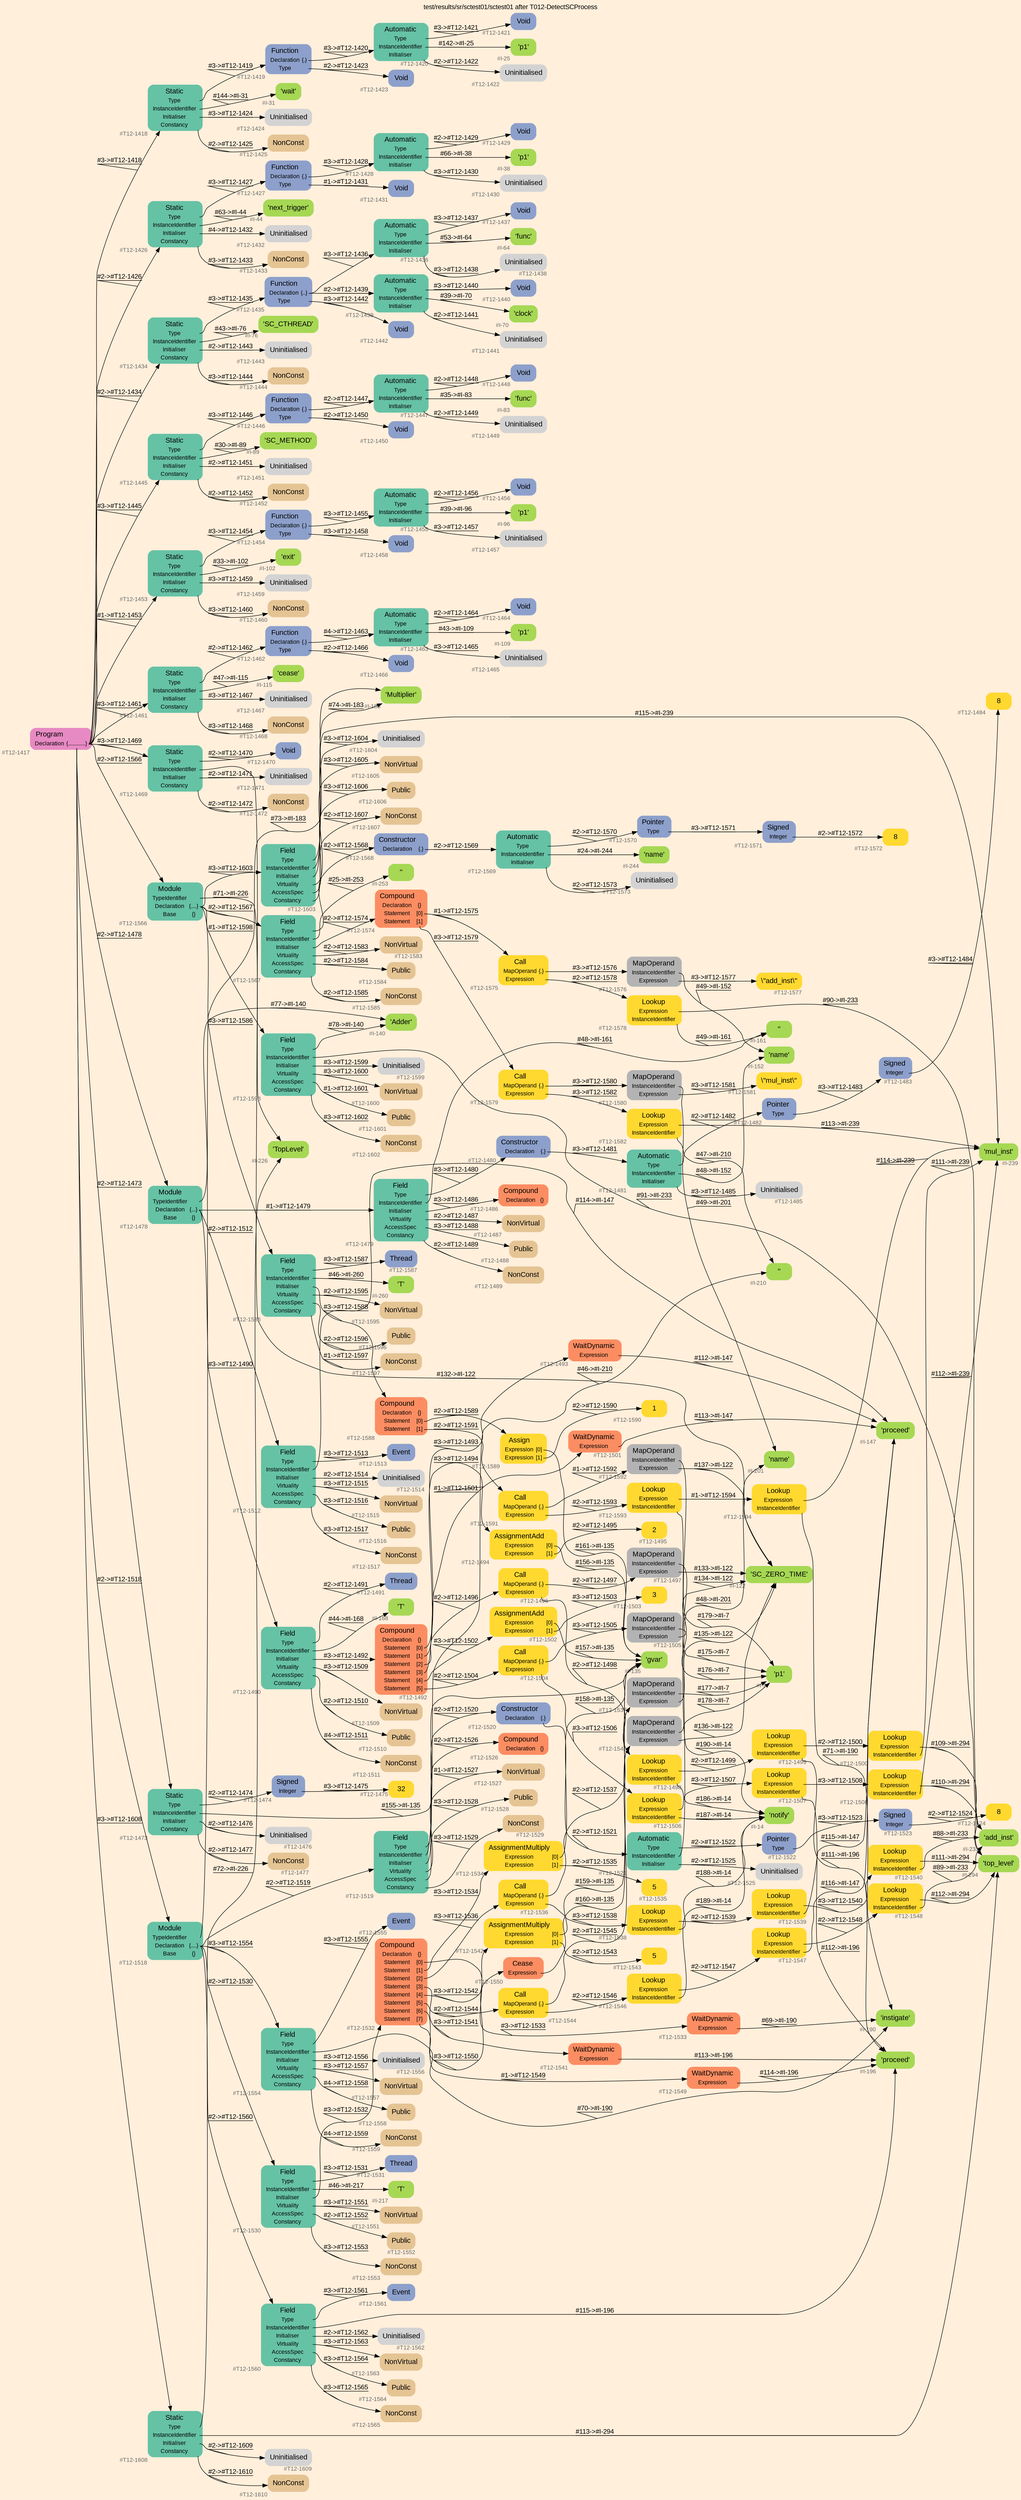 digraph "test/results/sr/sctest01/sctest01 after T012-DetectSCProcess" {
label = "test/results/sr/sctest01/sctest01 after T012-DetectSCProcess"
labelloc = t
graph [
    rankdir = "LR"
    ranksep = 0.3
    bgcolor = antiquewhite1
    color = black
    fontcolor = black
    fontname = "Arial"
];
node [
    fontname = "Arial"
];
edge [
    fontname = "Arial"
];

// -------------------- node figure --------------------
// -------- block #T12-1417 ----------
"#T12-1417" [
    fillcolor = "/set28/4"
    xlabel = "#T12-1417"
    fontsize = "12"
    fontcolor = grey40
    shape = "plaintext"
    label = <<TABLE BORDER="0" CELLBORDER="0" CELLSPACING="0">
     <TR><TD><FONT COLOR="black" POINT-SIZE="15">Program</FONT></TD></TR>
     <TR><TD><FONT COLOR="black" POINT-SIZE="12">Declaration</FONT></TD><TD PORT="port0"><FONT COLOR="black" POINT-SIZE="12">{............}</FONT></TD></TR>
    </TABLE>>
    style = "rounded,filled"
];

// -------- block #T12-1418 ----------
"#T12-1418" [
    fillcolor = "/set28/1"
    xlabel = "#T12-1418"
    fontsize = "12"
    fontcolor = grey40
    shape = "plaintext"
    label = <<TABLE BORDER="0" CELLBORDER="0" CELLSPACING="0">
     <TR><TD><FONT COLOR="black" POINT-SIZE="15">Static</FONT></TD></TR>
     <TR><TD><FONT COLOR="black" POINT-SIZE="12">Type</FONT></TD><TD PORT="port0"></TD></TR>
     <TR><TD><FONT COLOR="black" POINT-SIZE="12">InstanceIdentifier</FONT></TD><TD PORT="port1"></TD></TR>
     <TR><TD><FONT COLOR="black" POINT-SIZE="12">Initialiser</FONT></TD><TD PORT="port2"></TD></TR>
     <TR><TD><FONT COLOR="black" POINT-SIZE="12">Constancy</FONT></TD><TD PORT="port3"></TD></TR>
    </TABLE>>
    style = "rounded,filled"
];

// -------- block #T12-1419 ----------
"#T12-1419" [
    fillcolor = "/set28/3"
    xlabel = "#T12-1419"
    fontsize = "12"
    fontcolor = grey40
    shape = "plaintext"
    label = <<TABLE BORDER="0" CELLBORDER="0" CELLSPACING="0">
     <TR><TD><FONT COLOR="black" POINT-SIZE="15">Function</FONT></TD></TR>
     <TR><TD><FONT COLOR="black" POINT-SIZE="12">Declaration</FONT></TD><TD PORT="port0"><FONT COLOR="black" POINT-SIZE="12">{.}</FONT></TD></TR>
     <TR><TD><FONT COLOR="black" POINT-SIZE="12">Type</FONT></TD><TD PORT="port1"></TD></TR>
    </TABLE>>
    style = "rounded,filled"
];

// -------- block #T12-1420 ----------
"#T12-1420" [
    fillcolor = "/set28/1"
    xlabel = "#T12-1420"
    fontsize = "12"
    fontcolor = grey40
    shape = "plaintext"
    label = <<TABLE BORDER="0" CELLBORDER="0" CELLSPACING="0">
     <TR><TD><FONT COLOR="black" POINT-SIZE="15">Automatic</FONT></TD></TR>
     <TR><TD><FONT COLOR="black" POINT-SIZE="12">Type</FONT></TD><TD PORT="port0"></TD></TR>
     <TR><TD><FONT COLOR="black" POINT-SIZE="12">InstanceIdentifier</FONT></TD><TD PORT="port1"></TD></TR>
     <TR><TD><FONT COLOR="black" POINT-SIZE="12">Initialiser</FONT></TD><TD PORT="port2"></TD></TR>
    </TABLE>>
    style = "rounded,filled"
];

// -------- block #T12-1421 ----------
"#T12-1421" [
    fillcolor = "/set28/3"
    xlabel = "#T12-1421"
    fontsize = "12"
    fontcolor = grey40
    shape = "plaintext"
    label = <<TABLE BORDER="0" CELLBORDER="0" CELLSPACING="0">
     <TR><TD><FONT COLOR="black" POINT-SIZE="15">Void</FONT></TD></TR>
    </TABLE>>
    style = "rounded,filled"
];

// -------- block #I-25 ----------
"#I-25" [
    fillcolor = "/set28/5"
    xlabel = "#I-25"
    fontsize = "12"
    fontcolor = grey40
    shape = "plaintext"
    label = <<TABLE BORDER="0" CELLBORDER="0" CELLSPACING="0">
     <TR><TD><FONT COLOR="black" POINT-SIZE="15">'p1'</FONT></TD></TR>
    </TABLE>>
    style = "rounded,filled"
];

// -------- block #T12-1422 ----------
"#T12-1422" [
    xlabel = "#T12-1422"
    fontsize = "12"
    fontcolor = grey40
    shape = "plaintext"
    label = <<TABLE BORDER="0" CELLBORDER="0" CELLSPACING="0">
     <TR><TD><FONT COLOR="black" POINT-SIZE="15">Uninitialised</FONT></TD></TR>
    </TABLE>>
    style = "rounded,filled"
];

// -------- block #T12-1423 ----------
"#T12-1423" [
    fillcolor = "/set28/3"
    xlabel = "#T12-1423"
    fontsize = "12"
    fontcolor = grey40
    shape = "plaintext"
    label = <<TABLE BORDER="0" CELLBORDER="0" CELLSPACING="0">
     <TR><TD><FONT COLOR="black" POINT-SIZE="15">Void</FONT></TD></TR>
    </TABLE>>
    style = "rounded,filled"
];

// -------- block #I-31 ----------
"#I-31" [
    fillcolor = "/set28/5"
    xlabel = "#I-31"
    fontsize = "12"
    fontcolor = grey40
    shape = "plaintext"
    label = <<TABLE BORDER="0" CELLBORDER="0" CELLSPACING="0">
     <TR><TD><FONT COLOR="black" POINT-SIZE="15">'wait'</FONT></TD></TR>
    </TABLE>>
    style = "rounded,filled"
];

// -------- block #T12-1424 ----------
"#T12-1424" [
    xlabel = "#T12-1424"
    fontsize = "12"
    fontcolor = grey40
    shape = "plaintext"
    label = <<TABLE BORDER="0" CELLBORDER="0" CELLSPACING="0">
     <TR><TD><FONT COLOR="black" POINT-SIZE="15">Uninitialised</FONT></TD></TR>
    </TABLE>>
    style = "rounded,filled"
];

// -------- block #T12-1425 ----------
"#T12-1425" [
    fillcolor = "/set28/7"
    xlabel = "#T12-1425"
    fontsize = "12"
    fontcolor = grey40
    shape = "plaintext"
    label = <<TABLE BORDER="0" CELLBORDER="0" CELLSPACING="0">
     <TR><TD><FONT COLOR="black" POINT-SIZE="15">NonConst</FONT></TD></TR>
    </TABLE>>
    style = "rounded,filled"
];

// -------- block #T12-1426 ----------
"#T12-1426" [
    fillcolor = "/set28/1"
    xlabel = "#T12-1426"
    fontsize = "12"
    fontcolor = grey40
    shape = "plaintext"
    label = <<TABLE BORDER="0" CELLBORDER="0" CELLSPACING="0">
     <TR><TD><FONT COLOR="black" POINT-SIZE="15">Static</FONT></TD></TR>
     <TR><TD><FONT COLOR="black" POINT-SIZE="12">Type</FONT></TD><TD PORT="port0"></TD></TR>
     <TR><TD><FONT COLOR="black" POINT-SIZE="12">InstanceIdentifier</FONT></TD><TD PORT="port1"></TD></TR>
     <TR><TD><FONT COLOR="black" POINT-SIZE="12">Initialiser</FONT></TD><TD PORT="port2"></TD></TR>
     <TR><TD><FONT COLOR="black" POINT-SIZE="12">Constancy</FONT></TD><TD PORT="port3"></TD></TR>
    </TABLE>>
    style = "rounded,filled"
];

// -------- block #T12-1427 ----------
"#T12-1427" [
    fillcolor = "/set28/3"
    xlabel = "#T12-1427"
    fontsize = "12"
    fontcolor = grey40
    shape = "plaintext"
    label = <<TABLE BORDER="0" CELLBORDER="0" CELLSPACING="0">
     <TR><TD><FONT COLOR="black" POINT-SIZE="15">Function</FONT></TD></TR>
     <TR><TD><FONT COLOR="black" POINT-SIZE="12">Declaration</FONT></TD><TD PORT="port0"><FONT COLOR="black" POINT-SIZE="12">{.}</FONT></TD></TR>
     <TR><TD><FONT COLOR="black" POINT-SIZE="12">Type</FONT></TD><TD PORT="port1"></TD></TR>
    </TABLE>>
    style = "rounded,filled"
];

// -------- block #T12-1428 ----------
"#T12-1428" [
    fillcolor = "/set28/1"
    xlabel = "#T12-1428"
    fontsize = "12"
    fontcolor = grey40
    shape = "plaintext"
    label = <<TABLE BORDER="0" CELLBORDER="0" CELLSPACING="0">
     <TR><TD><FONT COLOR="black" POINT-SIZE="15">Automatic</FONT></TD></TR>
     <TR><TD><FONT COLOR="black" POINT-SIZE="12">Type</FONT></TD><TD PORT="port0"></TD></TR>
     <TR><TD><FONT COLOR="black" POINT-SIZE="12">InstanceIdentifier</FONT></TD><TD PORT="port1"></TD></TR>
     <TR><TD><FONT COLOR="black" POINT-SIZE="12">Initialiser</FONT></TD><TD PORT="port2"></TD></TR>
    </TABLE>>
    style = "rounded,filled"
];

// -------- block #T12-1429 ----------
"#T12-1429" [
    fillcolor = "/set28/3"
    xlabel = "#T12-1429"
    fontsize = "12"
    fontcolor = grey40
    shape = "plaintext"
    label = <<TABLE BORDER="0" CELLBORDER="0" CELLSPACING="0">
     <TR><TD><FONT COLOR="black" POINT-SIZE="15">Void</FONT></TD></TR>
    </TABLE>>
    style = "rounded,filled"
];

// -------- block #I-38 ----------
"#I-38" [
    fillcolor = "/set28/5"
    xlabel = "#I-38"
    fontsize = "12"
    fontcolor = grey40
    shape = "plaintext"
    label = <<TABLE BORDER="0" CELLBORDER="0" CELLSPACING="0">
     <TR><TD><FONT COLOR="black" POINT-SIZE="15">'p1'</FONT></TD></TR>
    </TABLE>>
    style = "rounded,filled"
];

// -------- block #T12-1430 ----------
"#T12-1430" [
    xlabel = "#T12-1430"
    fontsize = "12"
    fontcolor = grey40
    shape = "plaintext"
    label = <<TABLE BORDER="0" CELLBORDER="0" CELLSPACING="0">
     <TR><TD><FONT COLOR="black" POINT-SIZE="15">Uninitialised</FONT></TD></TR>
    </TABLE>>
    style = "rounded,filled"
];

// -------- block #T12-1431 ----------
"#T12-1431" [
    fillcolor = "/set28/3"
    xlabel = "#T12-1431"
    fontsize = "12"
    fontcolor = grey40
    shape = "plaintext"
    label = <<TABLE BORDER="0" CELLBORDER="0" CELLSPACING="0">
     <TR><TD><FONT COLOR="black" POINT-SIZE="15">Void</FONT></TD></TR>
    </TABLE>>
    style = "rounded,filled"
];

// -------- block #I-44 ----------
"#I-44" [
    fillcolor = "/set28/5"
    xlabel = "#I-44"
    fontsize = "12"
    fontcolor = grey40
    shape = "plaintext"
    label = <<TABLE BORDER="0" CELLBORDER="0" CELLSPACING="0">
     <TR><TD><FONT COLOR="black" POINT-SIZE="15">'next_trigger'</FONT></TD></TR>
    </TABLE>>
    style = "rounded,filled"
];

// -------- block #T12-1432 ----------
"#T12-1432" [
    xlabel = "#T12-1432"
    fontsize = "12"
    fontcolor = grey40
    shape = "plaintext"
    label = <<TABLE BORDER="0" CELLBORDER="0" CELLSPACING="0">
     <TR><TD><FONT COLOR="black" POINT-SIZE="15">Uninitialised</FONT></TD></TR>
    </TABLE>>
    style = "rounded,filled"
];

// -------- block #T12-1433 ----------
"#T12-1433" [
    fillcolor = "/set28/7"
    xlabel = "#T12-1433"
    fontsize = "12"
    fontcolor = grey40
    shape = "plaintext"
    label = <<TABLE BORDER="0" CELLBORDER="0" CELLSPACING="0">
     <TR><TD><FONT COLOR="black" POINT-SIZE="15">NonConst</FONT></TD></TR>
    </TABLE>>
    style = "rounded,filled"
];

// -------- block #T12-1434 ----------
"#T12-1434" [
    fillcolor = "/set28/1"
    xlabel = "#T12-1434"
    fontsize = "12"
    fontcolor = grey40
    shape = "plaintext"
    label = <<TABLE BORDER="0" CELLBORDER="0" CELLSPACING="0">
     <TR><TD><FONT COLOR="black" POINT-SIZE="15">Static</FONT></TD></TR>
     <TR><TD><FONT COLOR="black" POINT-SIZE="12">Type</FONT></TD><TD PORT="port0"></TD></TR>
     <TR><TD><FONT COLOR="black" POINT-SIZE="12">InstanceIdentifier</FONT></TD><TD PORT="port1"></TD></TR>
     <TR><TD><FONT COLOR="black" POINT-SIZE="12">Initialiser</FONT></TD><TD PORT="port2"></TD></TR>
     <TR><TD><FONT COLOR="black" POINT-SIZE="12">Constancy</FONT></TD><TD PORT="port3"></TD></TR>
    </TABLE>>
    style = "rounded,filled"
];

// -------- block #T12-1435 ----------
"#T12-1435" [
    fillcolor = "/set28/3"
    xlabel = "#T12-1435"
    fontsize = "12"
    fontcolor = grey40
    shape = "plaintext"
    label = <<TABLE BORDER="0" CELLBORDER="0" CELLSPACING="0">
     <TR><TD><FONT COLOR="black" POINT-SIZE="15">Function</FONT></TD></TR>
     <TR><TD><FONT COLOR="black" POINT-SIZE="12">Declaration</FONT></TD><TD PORT="port0"><FONT COLOR="black" POINT-SIZE="12">{..}</FONT></TD></TR>
     <TR><TD><FONT COLOR="black" POINT-SIZE="12">Type</FONT></TD><TD PORT="port1"></TD></TR>
    </TABLE>>
    style = "rounded,filled"
];

// -------- block #T12-1436 ----------
"#T12-1436" [
    fillcolor = "/set28/1"
    xlabel = "#T12-1436"
    fontsize = "12"
    fontcolor = grey40
    shape = "plaintext"
    label = <<TABLE BORDER="0" CELLBORDER="0" CELLSPACING="0">
     <TR><TD><FONT COLOR="black" POINT-SIZE="15">Automatic</FONT></TD></TR>
     <TR><TD><FONT COLOR="black" POINT-SIZE="12">Type</FONT></TD><TD PORT="port0"></TD></TR>
     <TR><TD><FONT COLOR="black" POINT-SIZE="12">InstanceIdentifier</FONT></TD><TD PORT="port1"></TD></TR>
     <TR><TD><FONT COLOR="black" POINT-SIZE="12">Initialiser</FONT></TD><TD PORT="port2"></TD></TR>
    </TABLE>>
    style = "rounded,filled"
];

// -------- block #T12-1437 ----------
"#T12-1437" [
    fillcolor = "/set28/3"
    xlabel = "#T12-1437"
    fontsize = "12"
    fontcolor = grey40
    shape = "plaintext"
    label = <<TABLE BORDER="0" CELLBORDER="0" CELLSPACING="0">
     <TR><TD><FONT COLOR="black" POINT-SIZE="15">Void</FONT></TD></TR>
    </TABLE>>
    style = "rounded,filled"
];

// -------- block #I-64 ----------
"#I-64" [
    fillcolor = "/set28/5"
    xlabel = "#I-64"
    fontsize = "12"
    fontcolor = grey40
    shape = "plaintext"
    label = <<TABLE BORDER="0" CELLBORDER="0" CELLSPACING="0">
     <TR><TD><FONT COLOR="black" POINT-SIZE="15">'func'</FONT></TD></TR>
    </TABLE>>
    style = "rounded,filled"
];

// -------- block #T12-1438 ----------
"#T12-1438" [
    xlabel = "#T12-1438"
    fontsize = "12"
    fontcolor = grey40
    shape = "plaintext"
    label = <<TABLE BORDER="0" CELLBORDER="0" CELLSPACING="0">
     <TR><TD><FONT COLOR="black" POINT-SIZE="15">Uninitialised</FONT></TD></TR>
    </TABLE>>
    style = "rounded,filled"
];

// -------- block #T12-1439 ----------
"#T12-1439" [
    fillcolor = "/set28/1"
    xlabel = "#T12-1439"
    fontsize = "12"
    fontcolor = grey40
    shape = "plaintext"
    label = <<TABLE BORDER="0" CELLBORDER="0" CELLSPACING="0">
     <TR><TD><FONT COLOR="black" POINT-SIZE="15">Automatic</FONT></TD></TR>
     <TR><TD><FONT COLOR="black" POINT-SIZE="12">Type</FONT></TD><TD PORT="port0"></TD></TR>
     <TR><TD><FONT COLOR="black" POINT-SIZE="12">InstanceIdentifier</FONT></TD><TD PORT="port1"></TD></TR>
     <TR><TD><FONT COLOR="black" POINT-SIZE="12">Initialiser</FONT></TD><TD PORT="port2"></TD></TR>
    </TABLE>>
    style = "rounded,filled"
];

// -------- block #T12-1440 ----------
"#T12-1440" [
    fillcolor = "/set28/3"
    xlabel = "#T12-1440"
    fontsize = "12"
    fontcolor = grey40
    shape = "plaintext"
    label = <<TABLE BORDER="0" CELLBORDER="0" CELLSPACING="0">
     <TR><TD><FONT COLOR="black" POINT-SIZE="15">Void</FONT></TD></TR>
    </TABLE>>
    style = "rounded,filled"
];

// -------- block #I-70 ----------
"#I-70" [
    fillcolor = "/set28/5"
    xlabel = "#I-70"
    fontsize = "12"
    fontcolor = grey40
    shape = "plaintext"
    label = <<TABLE BORDER="0" CELLBORDER="0" CELLSPACING="0">
     <TR><TD><FONT COLOR="black" POINT-SIZE="15">'clock'</FONT></TD></TR>
    </TABLE>>
    style = "rounded,filled"
];

// -------- block #T12-1441 ----------
"#T12-1441" [
    xlabel = "#T12-1441"
    fontsize = "12"
    fontcolor = grey40
    shape = "plaintext"
    label = <<TABLE BORDER="0" CELLBORDER="0" CELLSPACING="0">
     <TR><TD><FONT COLOR="black" POINT-SIZE="15">Uninitialised</FONT></TD></TR>
    </TABLE>>
    style = "rounded,filled"
];

// -------- block #T12-1442 ----------
"#T12-1442" [
    fillcolor = "/set28/3"
    xlabel = "#T12-1442"
    fontsize = "12"
    fontcolor = grey40
    shape = "plaintext"
    label = <<TABLE BORDER="0" CELLBORDER="0" CELLSPACING="0">
     <TR><TD><FONT COLOR="black" POINT-SIZE="15">Void</FONT></TD></TR>
    </TABLE>>
    style = "rounded,filled"
];

// -------- block #I-76 ----------
"#I-76" [
    fillcolor = "/set28/5"
    xlabel = "#I-76"
    fontsize = "12"
    fontcolor = grey40
    shape = "plaintext"
    label = <<TABLE BORDER="0" CELLBORDER="0" CELLSPACING="0">
     <TR><TD><FONT COLOR="black" POINT-SIZE="15">'SC_CTHREAD'</FONT></TD></TR>
    </TABLE>>
    style = "rounded,filled"
];

// -------- block #T12-1443 ----------
"#T12-1443" [
    xlabel = "#T12-1443"
    fontsize = "12"
    fontcolor = grey40
    shape = "plaintext"
    label = <<TABLE BORDER="0" CELLBORDER="0" CELLSPACING="0">
     <TR><TD><FONT COLOR="black" POINT-SIZE="15">Uninitialised</FONT></TD></TR>
    </TABLE>>
    style = "rounded,filled"
];

// -------- block #T12-1444 ----------
"#T12-1444" [
    fillcolor = "/set28/7"
    xlabel = "#T12-1444"
    fontsize = "12"
    fontcolor = grey40
    shape = "plaintext"
    label = <<TABLE BORDER="0" CELLBORDER="0" CELLSPACING="0">
     <TR><TD><FONT COLOR="black" POINT-SIZE="15">NonConst</FONT></TD></TR>
    </TABLE>>
    style = "rounded,filled"
];

// -------- block #T12-1445 ----------
"#T12-1445" [
    fillcolor = "/set28/1"
    xlabel = "#T12-1445"
    fontsize = "12"
    fontcolor = grey40
    shape = "plaintext"
    label = <<TABLE BORDER="0" CELLBORDER="0" CELLSPACING="0">
     <TR><TD><FONT COLOR="black" POINT-SIZE="15">Static</FONT></TD></TR>
     <TR><TD><FONT COLOR="black" POINT-SIZE="12">Type</FONT></TD><TD PORT="port0"></TD></TR>
     <TR><TD><FONT COLOR="black" POINT-SIZE="12">InstanceIdentifier</FONT></TD><TD PORT="port1"></TD></TR>
     <TR><TD><FONT COLOR="black" POINT-SIZE="12">Initialiser</FONT></TD><TD PORT="port2"></TD></TR>
     <TR><TD><FONT COLOR="black" POINT-SIZE="12">Constancy</FONT></TD><TD PORT="port3"></TD></TR>
    </TABLE>>
    style = "rounded,filled"
];

// -------- block #T12-1446 ----------
"#T12-1446" [
    fillcolor = "/set28/3"
    xlabel = "#T12-1446"
    fontsize = "12"
    fontcolor = grey40
    shape = "plaintext"
    label = <<TABLE BORDER="0" CELLBORDER="0" CELLSPACING="0">
     <TR><TD><FONT COLOR="black" POINT-SIZE="15">Function</FONT></TD></TR>
     <TR><TD><FONT COLOR="black" POINT-SIZE="12">Declaration</FONT></TD><TD PORT="port0"><FONT COLOR="black" POINT-SIZE="12">{.}</FONT></TD></TR>
     <TR><TD><FONT COLOR="black" POINT-SIZE="12">Type</FONT></TD><TD PORT="port1"></TD></TR>
    </TABLE>>
    style = "rounded,filled"
];

// -------- block #T12-1447 ----------
"#T12-1447" [
    fillcolor = "/set28/1"
    xlabel = "#T12-1447"
    fontsize = "12"
    fontcolor = grey40
    shape = "plaintext"
    label = <<TABLE BORDER="0" CELLBORDER="0" CELLSPACING="0">
     <TR><TD><FONT COLOR="black" POINT-SIZE="15">Automatic</FONT></TD></TR>
     <TR><TD><FONT COLOR="black" POINT-SIZE="12">Type</FONT></TD><TD PORT="port0"></TD></TR>
     <TR><TD><FONT COLOR="black" POINT-SIZE="12">InstanceIdentifier</FONT></TD><TD PORT="port1"></TD></TR>
     <TR><TD><FONT COLOR="black" POINT-SIZE="12">Initialiser</FONT></TD><TD PORT="port2"></TD></TR>
    </TABLE>>
    style = "rounded,filled"
];

// -------- block #T12-1448 ----------
"#T12-1448" [
    fillcolor = "/set28/3"
    xlabel = "#T12-1448"
    fontsize = "12"
    fontcolor = grey40
    shape = "plaintext"
    label = <<TABLE BORDER="0" CELLBORDER="0" CELLSPACING="0">
     <TR><TD><FONT COLOR="black" POINT-SIZE="15">Void</FONT></TD></TR>
    </TABLE>>
    style = "rounded,filled"
];

// -------- block #I-83 ----------
"#I-83" [
    fillcolor = "/set28/5"
    xlabel = "#I-83"
    fontsize = "12"
    fontcolor = grey40
    shape = "plaintext"
    label = <<TABLE BORDER="0" CELLBORDER="0" CELLSPACING="0">
     <TR><TD><FONT COLOR="black" POINT-SIZE="15">'func'</FONT></TD></TR>
    </TABLE>>
    style = "rounded,filled"
];

// -------- block #T12-1449 ----------
"#T12-1449" [
    xlabel = "#T12-1449"
    fontsize = "12"
    fontcolor = grey40
    shape = "plaintext"
    label = <<TABLE BORDER="0" CELLBORDER="0" CELLSPACING="0">
     <TR><TD><FONT COLOR="black" POINT-SIZE="15">Uninitialised</FONT></TD></TR>
    </TABLE>>
    style = "rounded,filled"
];

// -------- block #T12-1450 ----------
"#T12-1450" [
    fillcolor = "/set28/3"
    xlabel = "#T12-1450"
    fontsize = "12"
    fontcolor = grey40
    shape = "plaintext"
    label = <<TABLE BORDER="0" CELLBORDER="0" CELLSPACING="0">
     <TR><TD><FONT COLOR="black" POINT-SIZE="15">Void</FONT></TD></TR>
    </TABLE>>
    style = "rounded,filled"
];

// -------- block #I-89 ----------
"#I-89" [
    fillcolor = "/set28/5"
    xlabel = "#I-89"
    fontsize = "12"
    fontcolor = grey40
    shape = "plaintext"
    label = <<TABLE BORDER="0" CELLBORDER="0" CELLSPACING="0">
     <TR><TD><FONT COLOR="black" POINT-SIZE="15">'SC_METHOD'</FONT></TD></TR>
    </TABLE>>
    style = "rounded,filled"
];

// -------- block #T12-1451 ----------
"#T12-1451" [
    xlabel = "#T12-1451"
    fontsize = "12"
    fontcolor = grey40
    shape = "plaintext"
    label = <<TABLE BORDER="0" CELLBORDER="0" CELLSPACING="0">
     <TR><TD><FONT COLOR="black" POINT-SIZE="15">Uninitialised</FONT></TD></TR>
    </TABLE>>
    style = "rounded,filled"
];

// -------- block #T12-1452 ----------
"#T12-1452" [
    fillcolor = "/set28/7"
    xlabel = "#T12-1452"
    fontsize = "12"
    fontcolor = grey40
    shape = "plaintext"
    label = <<TABLE BORDER="0" CELLBORDER="0" CELLSPACING="0">
     <TR><TD><FONT COLOR="black" POINT-SIZE="15">NonConst</FONT></TD></TR>
    </TABLE>>
    style = "rounded,filled"
];

// -------- block #T12-1453 ----------
"#T12-1453" [
    fillcolor = "/set28/1"
    xlabel = "#T12-1453"
    fontsize = "12"
    fontcolor = grey40
    shape = "plaintext"
    label = <<TABLE BORDER="0" CELLBORDER="0" CELLSPACING="0">
     <TR><TD><FONT COLOR="black" POINT-SIZE="15">Static</FONT></TD></TR>
     <TR><TD><FONT COLOR="black" POINT-SIZE="12">Type</FONT></TD><TD PORT="port0"></TD></TR>
     <TR><TD><FONT COLOR="black" POINT-SIZE="12">InstanceIdentifier</FONT></TD><TD PORT="port1"></TD></TR>
     <TR><TD><FONT COLOR="black" POINT-SIZE="12">Initialiser</FONT></TD><TD PORT="port2"></TD></TR>
     <TR><TD><FONT COLOR="black" POINT-SIZE="12">Constancy</FONT></TD><TD PORT="port3"></TD></TR>
    </TABLE>>
    style = "rounded,filled"
];

// -------- block #T12-1454 ----------
"#T12-1454" [
    fillcolor = "/set28/3"
    xlabel = "#T12-1454"
    fontsize = "12"
    fontcolor = grey40
    shape = "plaintext"
    label = <<TABLE BORDER="0" CELLBORDER="0" CELLSPACING="0">
     <TR><TD><FONT COLOR="black" POINT-SIZE="15">Function</FONT></TD></TR>
     <TR><TD><FONT COLOR="black" POINT-SIZE="12">Declaration</FONT></TD><TD PORT="port0"><FONT COLOR="black" POINT-SIZE="12">{.}</FONT></TD></TR>
     <TR><TD><FONT COLOR="black" POINT-SIZE="12">Type</FONT></TD><TD PORT="port1"></TD></TR>
    </TABLE>>
    style = "rounded,filled"
];

// -------- block #T12-1455 ----------
"#T12-1455" [
    fillcolor = "/set28/1"
    xlabel = "#T12-1455"
    fontsize = "12"
    fontcolor = grey40
    shape = "plaintext"
    label = <<TABLE BORDER="0" CELLBORDER="0" CELLSPACING="0">
     <TR><TD><FONT COLOR="black" POINT-SIZE="15">Automatic</FONT></TD></TR>
     <TR><TD><FONT COLOR="black" POINT-SIZE="12">Type</FONT></TD><TD PORT="port0"></TD></TR>
     <TR><TD><FONT COLOR="black" POINT-SIZE="12">InstanceIdentifier</FONT></TD><TD PORT="port1"></TD></TR>
     <TR><TD><FONT COLOR="black" POINT-SIZE="12">Initialiser</FONT></TD><TD PORT="port2"></TD></TR>
    </TABLE>>
    style = "rounded,filled"
];

// -------- block #T12-1456 ----------
"#T12-1456" [
    fillcolor = "/set28/3"
    xlabel = "#T12-1456"
    fontsize = "12"
    fontcolor = grey40
    shape = "plaintext"
    label = <<TABLE BORDER="0" CELLBORDER="0" CELLSPACING="0">
     <TR><TD><FONT COLOR="black" POINT-SIZE="15">Void</FONT></TD></TR>
    </TABLE>>
    style = "rounded,filled"
];

// -------- block #I-96 ----------
"#I-96" [
    fillcolor = "/set28/5"
    xlabel = "#I-96"
    fontsize = "12"
    fontcolor = grey40
    shape = "plaintext"
    label = <<TABLE BORDER="0" CELLBORDER="0" CELLSPACING="0">
     <TR><TD><FONT COLOR="black" POINT-SIZE="15">'p1'</FONT></TD></TR>
    </TABLE>>
    style = "rounded,filled"
];

// -------- block #T12-1457 ----------
"#T12-1457" [
    xlabel = "#T12-1457"
    fontsize = "12"
    fontcolor = grey40
    shape = "plaintext"
    label = <<TABLE BORDER="0" CELLBORDER="0" CELLSPACING="0">
     <TR><TD><FONT COLOR="black" POINT-SIZE="15">Uninitialised</FONT></TD></TR>
    </TABLE>>
    style = "rounded,filled"
];

// -------- block #T12-1458 ----------
"#T12-1458" [
    fillcolor = "/set28/3"
    xlabel = "#T12-1458"
    fontsize = "12"
    fontcolor = grey40
    shape = "plaintext"
    label = <<TABLE BORDER="0" CELLBORDER="0" CELLSPACING="0">
     <TR><TD><FONT COLOR="black" POINT-SIZE="15">Void</FONT></TD></TR>
    </TABLE>>
    style = "rounded,filled"
];

// -------- block #I-102 ----------
"#I-102" [
    fillcolor = "/set28/5"
    xlabel = "#I-102"
    fontsize = "12"
    fontcolor = grey40
    shape = "plaintext"
    label = <<TABLE BORDER="0" CELLBORDER="0" CELLSPACING="0">
     <TR><TD><FONT COLOR="black" POINT-SIZE="15">'exit'</FONT></TD></TR>
    </TABLE>>
    style = "rounded,filled"
];

// -------- block #T12-1459 ----------
"#T12-1459" [
    xlabel = "#T12-1459"
    fontsize = "12"
    fontcolor = grey40
    shape = "plaintext"
    label = <<TABLE BORDER="0" CELLBORDER="0" CELLSPACING="0">
     <TR><TD><FONT COLOR="black" POINT-SIZE="15">Uninitialised</FONT></TD></TR>
    </TABLE>>
    style = "rounded,filled"
];

// -------- block #T12-1460 ----------
"#T12-1460" [
    fillcolor = "/set28/7"
    xlabel = "#T12-1460"
    fontsize = "12"
    fontcolor = grey40
    shape = "plaintext"
    label = <<TABLE BORDER="0" CELLBORDER="0" CELLSPACING="0">
     <TR><TD><FONT COLOR="black" POINT-SIZE="15">NonConst</FONT></TD></TR>
    </TABLE>>
    style = "rounded,filled"
];

// -------- block #T12-1461 ----------
"#T12-1461" [
    fillcolor = "/set28/1"
    xlabel = "#T12-1461"
    fontsize = "12"
    fontcolor = grey40
    shape = "plaintext"
    label = <<TABLE BORDER="0" CELLBORDER="0" CELLSPACING="0">
     <TR><TD><FONT COLOR="black" POINT-SIZE="15">Static</FONT></TD></TR>
     <TR><TD><FONT COLOR="black" POINT-SIZE="12">Type</FONT></TD><TD PORT="port0"></TD></TR>
     <TR><TD><FONT COLOR="black" POINT-SIZE="12">InstanceIdentifier</FONT></TD><TD PORT="port1"></TD></TR>
     <TR><TD><FONT COLOR="black" POINT-SIZE="12">Initialiser</FONT></TD><TD PORT="port2"></TD></TR>
     <TR><TD><FONT COLOR="black" POINT-SIZE="12">Constancy</FONT></TD><TD PORT="port3"></TD></TR>
    </TABLE>>
    style = "rounded,filled"
];

// -------- block #T12-1462 ----------
"#T12-1462" [
    fillcolor = "/set28/3"
    xlabel = "#T12-1462"
    fontsize = "12"
    fontcolor = grey40
    shape = "plaintext"
    label = <<TABLE BORDER="0" CELLBORDER="0" CELLSPACING="0">
     <TR><TD><FONT COLOR="black" POINT-SIZE="15">Function</FONT></TD></TR>
     <TR><TD><FONT COLOR="black" POINT-SIZE="12">Declaration</FONT></TD><TD PORT="port0"><FONT COLOR="black" POINT-SIZE="12">{.}</FONT></TD></TR>
     <TR><TD><FONT COLOR="black" POINT-SIZE="12">Type</FONT></TD><TD PORT="port1"></TD></TR>
    </TABLE>>
    style = "rounded,filled"
];

// -------- block #T12-1463 ----------
"#T12-1463" [
    fillcolor = "/set28/1"
    xlabel = "#T12-1463"
    fontsize = "12"
    fontcolor = grey40
    shape = "plaintext"
    label = <<TABLE BORDER="0" CELLBORDER="0" CELLSPACING="0">
     <TR><TD><FONT COLOR="black" POINT-SIZE="15">Automatic</FONT></TD></TR>
     <TR><TD><FONT COLOR="black" POINT-SIZE="12">Type</FONT></TD><TD PORT="port0"></TD></TR>
     <TR><TD><FONT COLOR="black" POINT-SIZE="12">InstanceIdentifier</FONT></TD><TD PORT="port1"></TD></TR>
     <TR><TD><FONT COLOR="black" POINT-SIZE="12">Initialiser</FONT></TD><TD PORT="port2"></TD></TR>
    </TABLE>>
    style = "rounded,filled"
];

// -------- block #T12-1464 ----------
"#T12-1464" [
    fillcolor = "/set28/3"
    xlabel = "#T12-1464"
    fontsize = "12"
    fontcolor = grey40
    shape = "plaintext"
    label = <<TABLE BORDER="0" CELLBORDER="0" CELLSPACING="0">
     <TR><TD><FONT COLOR="black" POINT-SIZE="15">Void</FONT></TD></TR>
    </TABLE>>
    style = "rounded,filled"
];

// -------- block #I-109 ----------
"#I-109" [
    fillcolor = "/set28/5"
    xlabel = "#I-109"
    fontsize = "12"
    fontcolor = grey40
    shape = "plaintext"
    label = <<TABLE BORDER="0" CELLBORDER="0" CELLSPACING="0">
     <TR><TD><FONT COLOR="black" POINT-SIZE="15">'p1'</FONT></TD></TR>
    </TABLE>>
    style = "rounded,filled"
];

// -------- block #T12-1465 ----------
"#T12-1465" [
    xlabel = "#T12-1465"
    fontsize = "12"
    fontcolor = grey40
    shape = "plaintext"
    label = <<TABLE BORDER="0" CELLBORDER="0" CELLSPACING="0">
     <TR><TD><FONT COLOR="black" POINT-SIZE="15">Uninitialised</FONT></TD></TR>
    </TABLE>>
    style = "rounded,filled"
];

// -------- block #T12-1466 ----------
"#T12-1466" [
    fillcolor = "/set28/3"
    xlabel = "#T12-1466"
    fontsize = "12"
    fontcolor = grey40
    shape = "plaintext"
    label = <<TABLE BORDER="0" CELLBORDER="0" CELLSPACING="0">
     <TR><TD><FONT COLOR="black" POINT-SIZE="15">Void</FONT></TD></TR>
    </TABLE>>
    style = "rounded,filled"
];

// -------- block #I-115 ----------
"#I-115" [
    fillcolor = "/set28/5"
    xlabel = "#I-115"
    fontsize = "12"
    fontcolor = grey40
    shape = "plaintext"
    label = <<TABLE BORDER="0" CELLBORDER="0" CELLSPACING="0">
     <TR><TD><FONT COLOR="black" POINT-SIZE="15">'cease'</FONT></TD></TR>
    </TABLE>>
    style = "rounded,filled"
];

// -------- block #T12-1467 ----------
"#T12-1467" [
    xlabel = "#T12-1467"
    fontsize = "12"
    fontcolor = grey40
    shape = "plaintext"
    label = <<TABLE BORDER="0" CELLBORDER="0" CELLSPACING="0">
     <TR><TD><FONT COLOR="black" POINT-SIZE="15">Uninitialised</FONT></TD></TR>
    </TABLE>>
    style = "rounded,filled"
];

// -------- block #T12-1468 ----------
"#T12-1468" [
    fillcolor = "/set28/7"
    xlabel = "#T12-1468"
    fontsize = "12"
    fontcolor = grey40
    shape = "plaintext"
    label = <<TABLE BORDER="0" CELLBORDER="0" CELLSPACING="0">
     <TR><TD><FONT COLOR="black" POINT-SIZE="15">NonConst</FONT></TD></TR>
    </TABLE>>
    style = "rounded,filled"
];

// -------- block #T12-1469 ----------
"#T12-1469" [
    fillcolor = "/set28/1"
    xlabel = "#T12-1469"
    fontsize = "12"
    fontcolor = grey40
    shape = "plaintext"
    label = <<TABLE BORDER="0" CELLBORDER="0" CELLSPACING="0">
     <TR><TD><FONT COLOR="black" POINT-SIZE="15">Static</FONT></TD></TR>
     <TR><TD><FONT COLOR="black" POINT-SIZE="12">Type</FONT></TD><TD PORT="port0"></TD></TR>
     <TR><TD><FONT COLOR="black" POINT-SIZE="12">InstanceIdentifier</FONT></TD><TD PORT="port1"></TD></TR>
     <TR><TD><FONT COLOR="black" POINT-SIZE="12">Initialiser</FONT></TD><TD PORT="port2"></TD></TR>
     <TR><TD><FONT COLOR="black" POINT-SIZE="12">Constancy</FONT></TD><TD PORT="port3"></TD></TR>
    </TABLE>>
    style = "rounded,filled"
];

// -------- block #T12-1470 ----------
"#T12-1470" [
    fillcolor = "/set28/3"
    xlabel = "#T12-1470"
    fontsize = "12"
    fontcolor = grey40
    shape = "plaintext"
    label = <<TABLE BORDER="0" CELLBORDER="0" CELLSPACING="0">
     <TR><TD><FONT COLOR="black" POINT-SIZE="15">Void</FONT></TD></TR>
    </TABLE>>
    style = "rounded,filled"
];

// -------- block #I-122 ----------
"#I-122" [
    fillcolor = "/set28/5"
    xlabel = "#I-122"
    fontsize = "12"
    fontcolor = grey40
    shape = "plaintext"
    label = <<TABLE BORDER="0" CELLBORDER="0" CELLSPACING="0">
     <TR><TD><FONT COLOR="black" POINT-SIZE="15">'SC_ZERO_TIME'</FONT></TD></TR>
    </TABLE>>
    style = "rounded,filled"
];

// -------- block #T12-1471 ----------
"#T12-1471" [
    xlabel = "#T12-1471"
    fontsize = "12"
    fontcolor = grey40
    shape = "plaintext"
    label = <<TABLE BORDER="0" CELLBORDER="0" CELLSPACING="0">
     <TR><TD><FONT COLOR="black" POINT-SIZE="15">Uninitialised</FONT></TD></TR>
    </TABLE>>
    style = "rounded,filled"
];

// -------- block #T12-1472 ----------
"#T12-1472" [
    fillcolor = "/set28/7"
    xlabel = "#T12-1472"
    fontsize = "12"
    fontcolor = grey40
    shape = "plaintext"
    label = <<TABLE BORDER="0" CELLBORDER="0" CELLSPACING="0">
     <TR><TD><FONT COLOR="black" POINT-SIZE="15">NonConst</FONT></TD></TR>
    </TABLE>>
    style = "rounded,filled"
];

// -------- block #T12-1473 ----------
"#T12-1473" [
    fillcolor = "/set28/1"
    xlabel = "#T12-1473"
    fontsize = "12"
    fontcolor = grey40
    shape = "plaintext"
    label = <<TABLE BORDER="0" CELLBORDER="0" CELLSPACING="0">
     <TR><TD><FONT COLOR="black" POINT-SIZE="15">Static</FONT></TD></TR>
     <TR><TD><FONT COLOR="black" POINT-SIZE="12">Type</FONT></TD><TD PORT="port0"></TD></TR>
     <TR><TD><FONT COLOR="black" POINT-SIZE="12">InstanceIdentifier</FONT></TD><TD PORT="port1"></TD></TR>
     <TR><TD><FONT COLOR="black" POINT-SIZE="12">Initialiser</FONT></TD><TD PORT="port2"></TD></TR>
     <TR><TD><FONT COLOR="black" POINT-SIZE="12">Constancy</FONT></TD><TD PORT="port3"></TD></TR>
    </TABLE>>
    style = "rounded,filled"
];

// -------- block #T12-1474 ----------
"#T12-1474" [
    fillcolor = "/set28/3"
    xlabel = "#T12-1474"
    fontsize = "12"
    fontcolor = grey40
    shape = "plaintext"
    label = <<TABLE BORDER="0" CELLBORDER="0" CELLSPACING="0">
     <TR><TD><FONT COLOR="black" POINT-SIZE="15">Signed</FONT></TD></TR>
     <TR><TD><FONT COLOR="black" POINT-SIZE="12">Integer</FONT></TD><TD PORT="port0"></TD></TR>
    </TABLE>>
    style = "rounded,filled"
];

// -------- block #T12-1475 ----------
"#T12-1475" [
    fillcolor = "/set28/6"
    xlabel = "#T12-1475"
    fontsize = "12"
    fontcolor = grey40
    shape = "plaintext"
    label = <<TABLE BORDER="0" CELLBORDER="0" CELLSPACING="0">
     <TR><TD><FONT COLOR="black" POINT-SIZE="15">32</FONT></TD></TR>
    </TABLE>>
    style = "rounded,filled"
];

// -------- block #I-135 ----------
"#I-135" [
    fillcolor = "/set28/5"
    xlabel = "#I-135"
    fontsize = "12"
    fontcolor = grey40
    shape = "plaintext"
    label = <<TABLE BORDER="0" CELLBORDER="0" CELLSPACING="0">
     <TR><TD><FONT COLOR="black" POINT-SIZE="15">'gvar'</FONT></TD></TR>
    </TABLE>>
    style = "rounded,filled"
];

// -------- block #T12-1476 ----------
"#T12-1476" [
    xlabel = "#T12-1476"
    fontsize = "12"
    fontcolor = grey40
    shape = "plaintext"
    label = <<TABLE BORDER="0" CELLBORDER="0" CELLSPACING="0">
     <TR><TD><FONT COLOR="black" POINT-SIZE="15">Uninitialised</FONT></TD></TR>
    </TABLE>>
    style = "rounded,filled"
];

// -------- block #T12-1477 ----------
"#T12-1477" [
    fillcolor = "/set28/7"
    xlabel = "#T12-1477"
    fontsize = "12"
    fontcolor = grey40
    shape = "plaintext"
    label = <<TABLE BORDER="0" CELLBORDER="0" CELLSPACING="0">
     <TR><TD><FONT COLOR="black" POINT-SIZE="15">NonConst</FONT></TD></TR>
    </TABLE>>
    style = "rounded,filled"
];

// -------- block #T12-1478 ----------
"#T12-1478" [
    fillcolor = "/set28/1"
    xlabel = "#T12-1478"
    fontsize = "12"
    fontcolor = grey40
    shape = "plaintext"
    label = <<TABLE BORDER="0" CELLBORDER="0" CELLSPACING="0">
     <TR><TD><FONT COLOR="black" POINT-SIZE="15">Module</FONT></TD></TR>
     <TR><TD><FONT COLOR="black" POINT-SIZE="12">TypeIdentifier</FONT></TD><TD PORT="port0"></TD></TR>
     <TR><TD><FONT COLOR="black" POINT-SIZE="12">Declaration</FONT></TD><TD PORT="port1"><FONT COLOR="black" POINT-SIZE="12">{...}</FONT></TD></TR>
     <TR><TD><FONT COLOR="black" POINT-SIZE="12">Base</FONT></TD><TD PORT="port2"><FONT COLOR="black" POINT-SIZE="12">{}</FONT></TD></TR>
    </TABLE>>
    style = "rounded,filled"
];

// -------- block #I-140 ----------
"#I-140" [
    fillcolor = "/set28/5"
    xlabel = "#I-140"
    fontsize = "12"
    fontcolor = grey40
    shape = "plaintext"
    label = <<TABLE BORDER="0" CELLBORDER="0" CELLSPACING="0">
     <TR><TD><FONT COLOR="black" POINT-SIZE="15">'Adder'</FONT></TD></TR>
    </TABLE>>
    style = "rounded,filled"
];

// -------- block #T12-1479 ----------
"#T12-1479" [
    fillcolor = "/set28/1"
    xlabel = "#T12-1479"
    fontsize = "12"
    fontcolor = grey40
    shape = "plaintext"
    label = <<TABLE BORDER="0" CELLBORDER="0" CELLSPACING="0">
     <TR><TD><FONT COLOR="black" POINT-SIZE="15">Field</FONT></TD></TR>
     <TR><TD><FONT COLOR="black" POINT-SIZE="12">Type</FONT></TD><TD PORT="port0"></TD></TR>
     <TR><TD><FONT COLOR="black" POINT-SIZE="12">InstanceIdentifier</FONT></TD><TD PORT="port1"></TD></TR>
     <TR><TD><FONT COLOR="black" POINT-SIZE="12">Initialiser</FONT></TD><TD PORT="port2"></TD></TR>
     <TR><TD><FONT COLOR="black" POINT-SIZE="12">Virtuality</FONT></TD><TD PORT="port3"></TD></TR>
     <TR><TD><FONT COLOR="black" POINT-SIZE="12">AccessSpec</FONT></TD><TD PORT="port4"></TD></TR>
     <TR><TD><FONT COLOR="black" POINT-SIZE="12">Constancy</FONT></TD><TD PORT="port5"></TD></TR>
    </TABLE>>
    style = "rounded,filled"
];

// -------- block #T12-1480 ----------
"#T12-1480" [
    fillcolor = "/set28/3"
    xlabel = "#T12-1480"
    fontsize = "12"
    fontcolor = grey40
    shape = "plaintext"
    label = <<TABLE BORDER="0" CELLBORDER="0" CELLSPACING="0">
     <TR><TD><FONT COLOR="black" POINT-SIZE="15">Constructor</FONT></TD></TR>
     <TR><TD><FONT COLOR="black" POINT-SIZE="12">Declaration</FONT></TD><TD PORT="port0"><FONT COLOR="black" POINT-SIZE="12">{.}</FONT></TD></TR>
    </TABLE>>
    style = "rounded,filled"
];

// -------- block #T12-1481 ----------
"#T12-1481" [
    fillcolor = "/set28/1"
    xlabel = "#T12-1481"
    fontsize = "12"
    fontcolor = grey40
    shape = "plaintext"
    label = <<TABLE BORDER="0" CELLBORDER="0" CELLSPACING="0">
     <TR><TD><FONT COLOR="black" POINT-SIZE="15">Automatic</FONT></TD></TR>
     <TR><TD><FONT COLOR="black" POINT-SIZE="12">Type</FONT></TD><TD PORT="port0"></TD></TR>
     <TR><TD><FONT COLOR="black" POINT-SIZE="12">InstanceIdentifier</FONT></TD><TD PORT="port1"></TD></TR>
     <TR><TD><FONT COLOR="black" POINT-SIZE="12">Initialiser</FONT></TD><TD PORT="port2"></TD></TR>
    </TABLE>>
    style = "rounded,filled"
];

// -------- block #T12-1482 ----------
"#T12-1482" [
    fillcolor = "/set28/3"
    xlabel = "#T12-1482"
    fontsize = "12"
    fontcolor = grey40
    shape = "plaintext"
    label = <<TABLE BORDER="0" CELLBORDER="0" CELLSPACING="0">
     <TR><TD><FONT COLOR="black" POINT-SIZE="15">Pointer</FONT></TD></TR>
     <TR><TD><FONT COLOR="black" POINT-SIZE="12">Type</FONT></TD><TD PORT="port0"></TD></TR>
    </TABLE>>
    style = "rounded,filled"
];

// -------- block #T12-1483 ----------
"#T12-1483" [
    fillcolor = "/set28/3"
    xlabel = "#T12-1483"
    fontsize = "12"
    fontcolor = grey40
    shape = "plaintext"
    label = <<TABLE BORDER="0" CELLBORDER="0" CELLSPACING="0">
     <TR><TD><FONT COLOR="black" POINT-SIZE="15">Signed</FONT></TD></TR>
     <TR><TD><FONT COLOR="black" POINT-SIZE="12">Integer</FONT></TD><TD PORT="port0"></TD></TR>
    </TABLE>>
    style = "rounded,filled"
];

// -------- block #T12-1484 ----------
"#T12-1484" [
    fillcolor = "/set28/6"
    xlabel = "#T12-1484"
    fontsize = "12"
    fontcolor = grey40
    shape = "plaintext"
    label = <<TABLE BORDER="0" CELLBORDER="0" CELLSPACING="0">
     <TR><TD><FONT COLOR="black" POINT-SIZE="15">8</FONT></TD></TR>
    </TABLE>>
    style = "rounded,filled"
];

// -------- block #I-152 ----------
"#I-152" [
    fillcolor = "/set28/5"
    xlabel = "#I-152"
    fontsize = "12"
    fontcolor = grey40
    shape = "plaintext"
    label = <<TABLE BORDER="0" CELLBORDER="0" CELLSPACING="0">
     <TR><TD><FONT COLOR="black" POINT-SIZE="15">'name'</FONT></TD></TR>
    </TABLE>>
    style = "rounded,filled"
];

// -------- block #T12-1485 ----------
"#T12-1485" [
    xlabel = "#T12-1485"
    fontsize = "12"
    fontcolor = grey40
    shape = "plaintext"
    label = <<TABLE BORDER="0" CELLBORDER="0" CELLSPACING="0">
     <TR><TD><FONT COLOR="black" POINT-SIZE="15">Uninitialised</FONT></TD></TR>
    </TABLE>>
    style = "rounded,filled"
];

// -------- block #I-161 ----------
"#I-161" [
    fillcolor = "/set28/5"
    xlabel = "#I-161"
    fontsize = "12"
    fontcolor = grey40
    shape = "plaintext"
    label = <<TABLE BORDER="0" CELLBORDER="0" CELLSPACING="0">
     <TR><TD><FONT COLOR="black" POINT-SIZE="15">''</FONT></TD></TR>
    </TABLE>>
    style = "rounded,filled"
];

// -------- block #T12-1486 ----------
"#T12-1486" [
    fillcolor = "/set28/2"
    xlabel = "#T12-1486"
    fontsize = "12"
    fontcolor = grey40
    shape = "plaintext"
    label = <<TABLE BORDER="0" CELLBORDER="0" CELLSPACING="0">
     <TR><TD><FONT COLOR="black" POINT-SIZE="15">Compound</FONT></TD></TR>
     <TR><TD><FONT COLOR="black" POINT-SIZE="12">Declaration</FONT></TD><TD PORT="port0"><FONT COLOR="black" POINT-SIZE="12">{}</FONT></TD></TR>
    </TABLE>>
    style = "rounded,filled"
];

// -------- block #T12-1487 ----------
"#T12-1487" [
    fillcolor = "/set28/7"
    xlabel = "#T12-1487"
    fontsize = "12"
    fontcolor = grey40
    shape = "plaintext"
    label = <<TABLE BORDER="0" CELLBORDER="0" CELLSPACING="0">
     <TR><TD><FONT COLOR="black" POINT-SIZE="15">NonVirtual</FONT></TD></TR>
    </TABLE>>
    style = "rounded,filled"
];

// -------- block #T12-1488 ----------
"#T12-1488" [
    fillcolor = "/set28/7"
    xlabel = "#T12-1488"
    fontsize = "12"
    fontcolor = grey40
    shape = "plaintext"
    label = <<TABLE BORDER="0" CELLBORDER="0" CELLSPACING="0">
     <TR><TD><FONT COLOR="black" POINT-SIZE="15">Public</FONT></TD></TR>
    </TABLE>>
    style = "rounded,filled"
];

// -------- block #T12-1489 ----------
"#T12-1489" [
    fillcolor = "/set28/7"
    xlabel = "#T12-1489"
    fontsize = "12"
    fontcolor = grey40
    shape = "plaintext"
    label = <<TABLE BORDER="0" CELLBORDER="0" CELLSPACING="0">
     <TR><TD><FONT COLOR="black" POINT-SIZE="15">NonConst</FONT></TD></TR>
    </TABLE>>
    style = "rounded,filled"
];

// -------- block #T12-1490 ----------
"#T12-1490" [
    fillcolor = "/set28/1"
    xlabel = "#T12-1490"
    fontsize = "12"
    fontcolor = grey40
    shape = "plaintext"
    label = <<TABLE BORDER="0" CELLBORDER="0" CELLSPACING="0">
     <TR><TD><FONT COLOR="black" POINT-SIZE="15">Field</FONT></TD></TR>
     <TR><TD><FONT COLOR="black" POINT-SIZE="12">Type</FONT></TD><TD PORT="port0"></TD></TR>
     <TR><TD><FONT COLOR="black" POINT-SIZE="12">InstanceIdentifier</FONT></TD><TD PORT="port1"></TD></TR>
     <TR><TD><FONT COLOR="black" POINT-SIZE="12">Initialiser</FONT></TD><TD PORT="port2"></TD></TR>
     <TR><TD><FONT COLOR="black" POINT-SIZE="12">Virtuality</FONT></TD><TD PORT="port3"></TD></TR>
     <TR><TD><FONT COLOR="black" POINT-SIZE="12">AccessSpec</FONT></TD><TD PORT="port4"></TD></TR>
     <TR><TD><FONT COLOR="black" POINT-SIZE="12">Constancy</FONT></TD><TD PORT="port5"></TD></TR>
    </TABLE>>
    style = "rounded,filled"
];

// -------- block #T12-1491 ----------
"#T12-1491" [
    fillcolor = "/set28/3"
    xlabel = "#T12-1491"
    fontsize = "12"
    fontcolor = grey40
    shape = "plaintext"
    label = <<TABLE BORDER="0" CELLBORDER="0" CELLSPACING="0">
     <TR><TD><FONT COLOR="black" POINT-SIZE="15">Thread</FONT></TD></TR>
    </TABLE>>
    style = "rounded,filled"
];

// -------- block #I-168 ----------
"#I-168" [
    fillcolor = "/set28/5"
    xlabel = "#I-168"
    fontsize = "12"
    fontcolor = grey40
    shape = "plaintext"
    label = <<TABLE BORDER="0" CELLBORDER="0" CELLSPACING="0">
     <TR><TD><FONT COLOR="black" POINT-SIZE="15">'T'</FONT></TD></TR>
    </TABLE>>
    style = "rounded,filled"
];

// -------- block #T12-1492 ----------
"#T12-1492" [
    fillcolor = "/set28/2"
    xlabel = "#T12-1492"
    fontsize = "12"
    fontcolor = grey40
    shape = "plaintext"
    label = <<TABLE BORDER="0" CELLBORDER="0" CELLSPACING="0">
     <TR><TD><FONT COLOR="black" POINT-SIZE="15">Compound</FONT></TD></TR>
     <TR><TD><FONT COLOR="black" POINT-SIZE="12">Declaration</FONT></TD><TD PORT="port0"><FONT COLOR="black" POINT-SIZE="12">{}</FONT></TD></TR>
     <TR><TD><FONT COLOR="black" POINT-SIZE="12">Statement</FONT></TD><TD PORT="port1"><FONT COLOR="black" POINT-SIZE="12">[0]</FONT></TD></TR>
     <TR><TD><FONT COLOR="black" POINT-SIZE="12">Statement</FONT></TD><TD PORT="port2"><FONT COLOR="black" POINT-SIZE="12">[1]</FONT></TD></TR>
     <TR><TD><FONT COLOR="black" POINT-SIZE="12">Statement</FONT></TD><TD PORT="port3"><FONT COLOR="black" POINT-SIZE="12">[2]</FONT></TD></TR>
     <TR><TD><FONT COLOR="black" POINT-SIZE="12">Statement</FONT></TD><TD PORT="port4"><FONT COLOR="black" POINT-SIZE="12">[3]</FONT></TD></TR>
     <TR><TD><FONT COLOR="black" POINT-SIZE="12">Statement</FONT></TD><TD PORT="port5"><FONT COLOR="black" POINT-SIZE="12">[4]</FONT></TD></TR>
     <TR><TD><FONT COLOR="black" POINT-SIZE="12">Statement</FONT></TD><TD PORT="port6"><FONT COLOR="black" POINT-SIZE="12">[5]</FONT></TD></TR>
    </TABLE>>
    style = "rounded,filled"
];

// -------- block #T12-1493 ----------
"#T12-1493" [
    fillcolor = "/set28/2"
    xlabel = "#T12-1493"
    fontsize = "12"
    fontcolor = grey40
    shape = "plaintext"
    label = <<TABLE BORDER="0" CELLBORDER="0" CELLSPACING="0">
     <TR><TD><FONT COLOR="black" POINT-SIZE="15">WaitDynamic</FONT></TD></TR>
     <TR><TD><FONT COLOR="black" POINT-SIZE="12">Expression</FONT></TD><TD PORT="port0"></TD></TR>
    </TABLE>>
    style = "rounded,filled"
];

// -------- block #I-147 ----------
"#I-147" [
    fillcolor = "/set28/5"
    xlabel = "#I-147"
    fontsize = "12"
    fontcolor = grey40
    shape = "plaintext"
    label = <<TABLE BORDER="0" CELLBORDER="0" CELLSPACING="0">
     <TR><TD><FONT COLOR="black" POINT-SIZE="15">'proceed'</FONT></TD></TR>
    </TABLE>>
    style = "rounded,filled"
];

// -------- block #T12-1494 ----------
"#T12-1494" [
    fillcolor = "/set28/6"
    xlabel = "#T12-1494"
    fontsize = "12"
    fontcolor = grey40
    shape = "plaintext"
    label = <<TABLE BORDER="0" CELLBORDER="0" CELLSPACING="0">
     <TR><TD><FONT COLOR="black" POINT-SIZE="15">AssignmentAdd</FONT></TD></TR>
     <TR><TD><FONT COLOR="black" POINT-SIZE="12">Expression</FONT></TD><TD PORT="port0"><FONT COLOR="black" POINT-SIZE="12">[0]</FONT></TD></TR>
     <TR><TD><FONT COLOR="black" POINT-SIZE="12">Expression</FONT></TD><TD PORT="port1"><FONT COLOR="black" POINT-SIZE="12">[1]</FONT></TD></TR>
    </TABLE>>
    style = "rounded,filled"
];

// -------- block #T12-1495 ----------
"#T12-1495" [
    fillcolor = "/set28/6"
    xlabel = "#T12-1495"
    fontsize = "12"
    fontcolor = grey40
    shape = "plaintext"
    label = <<TABLE BORDER="0" CELLBORDER="0" CELLSPACING="0">
     <TR><TD><FONT COLOR="black" POINT-SIZE="15">2</FONT></TD></TR>
    </TABLE>>
    style = "rounded,filled"
];

// -------- block #T12-1496 ----------
"#T12-1496" [
    fillcolor = "/set28/6"
    xlabel = "#T12-1496"
    fontsize = "12"
    fontcolor = grey40
    shape = "plaintext"
    label = <<TABLE BORDER="0" CELLBORDER="0" CELLSPACING="0">
     <TR><TD><FONT COLOR="black" POINT-SIZE="15">Call</FONT></TD></TR>
     <TR><TD><FONT COLOR="black" POINT-SIZE="12">MapOperand</FONT></TD><TD PORT="port0"><FONT COLOR="black" POINT-SIZE="12">{.}</FONT></TD></TR>
     <TR><TD><FONT COLOR="black" POINT-SIZE="12">Expression</FONT></TD><TD PORT="port1"></TD></TR>
    </TABLE>>
    style = "rounded,filled"
];

// -------- block #T12-1497 ----------
"#T12-1497" [
    fillcolor = "/set28/8"
    xlabel = "#T12-1497"
    fontsize = "12"
    fontcolor = grey40
    shape = "plaintext"
    label = <<TABLE BORDER="0" CELLBORDER="0" CELLSPACING="0">
     <TR><TD><FONT COLOR="black" POINT-SIZE="15">MapOperand</FONT></TD></TR>
     <TR><TD><FONT COLOR="black" POINT-SIZE="12">InstanceIdentifier</FONT></TD><TD PORT="port0"></TD></TR>
     <TR><TD><FONT COLOR="black" POINT-SIZE="12">Expression</FONT></TD><TD PORT="port1"></TD></TR>
    </TABLE>>
    style = "rounded,filled"
];

// -------- block #I-7 ----------
"#I-7" [
    fillcolor = "/set28/5"
    xlabel = "#I-7"
    fontsize = "12"
    fontcolor = grey40
    shape = "plaintext"
    label = <<TABLE BORDER="0" CELLBORDER="0" CELLSPACING="0">
     <TR><TD><FONT COLOR="black" POINT-SIZE="15">'p1'</FONT></TD></TR>
    </TABLE>>
    style = "rounded,filled"
];

// -------- block #T12-1498 ----------
"#T12-1498" [
    fillcolor = "/set28/6"
    xlabel = "#T12-1498"
    fontsize = "12"
    fontcolor = grey40
    shape = "plaintext"
    label = <<TABLE BORDER="0" CELLBORDER="0" CELLSPACING="0">
     <TR><TD><FONT COLOR="black" POINT-SIZE="15">Lookup</FONT></TD></TR>
     <TR><TD><FONT COLOR="black" POINT-SIZE="12">Expression</FONT></TD><TD PORT="port0"></TD></TR>
     <TR><TD><FONT COLOR="black" POINT-SIZE="12">InstanceIdentifier</FONT></TD><TD PORT="port1"></TD></TR>
    </TABLE>>
    style = "rounded,filled"
];

// -------- block #T12-1499 ----------
"#T12-1499" [
    fillcolor = "/set28/6"
    xlabel = "#T12-1499"
    fontsize = "12"
    fontcolor = grey40
    shape = "plaintext"
    label = <<TABLE BORDER="0" CELLBORDER="0" CELLSPACING="0">
     <TR><TD><FONT COLOR="black" POINT-SIZE="15">Lookup</FONT></TD></TR>
     <TR><TD><FONT COLOR="black" POINT-SIZE="12">Expression</FONT></TD><TD PORT="port0"></TD></TR>
     <TR><TD><FONT COLOR="black" POINT-SIZE="12">InstanceIdentifier</FONT></TD><TD PORT="port1"></TD></TR>
    </TABLE>>
    style = "rounded,filled"
];

// -------- block #T12-1500 ----------
"#T12-1500" [
    fillcolor = "/set28/6"
    xlabel = "#T12-1500"
    fontsize = "12"
    fontcolor = grey40
    shape = "plaintext"
    label = <<TABLE BORDER="0" CELLBORDER="0" CELLSPACING="0">
     <TR><TD><FONT COLOR="black" POINT-SIZE="15">Lookup</FONT></TD></TR>
     <TR><TD><FONT COLOR="black" POINT-SIZE="12">Expression</FONT></TD><TD PORT="port0"></TD></TR>
     <TR><TD><FONT COLOR="black" POINT-SIZE="12">InstanceIdentifier</FONT></TD><TD PORT="port1"></TD></TR>
    </TABLE>>
    style = "rounded,filled"
];

// -------- block #I-294 ----------
"#I-294" [
    fillcolor = "/set28/5"
    xlabel = "#I-294"
    fontsize = "12"
    fontcolor = grey40
    shape = "plaintext"
    label = <<TABLE BORDER="0" CELLBORDER="0" CELLSPACING="0">
     <TR><TD><FONT COLOR="black" POINT-SIZE="15">'top_level'</FONT></TD></TR>
    </TABLE>>
    style = "rounded,filled"
];

// -------- block #I-239 ----------
"#I-239" [
    fillcolor = "/set28/5"
    xlabel = "#I-239"
    fontsize = "12"
    fontcolor = grey40
    shape = "plaintext"
    label = <<TABLE BORDER="0" CELLBORDER="0" CELLSPACING="0">
     <TR><TD><FONT COLOR="black" POINT-SIZE="15">'mul_inst'</FONT></TD></TR>
    </TABLE>>
    style = "rounded,filled"
];

// -------- block #I-196 ----------
"#I-196" [
    fillcolor = "/set28/5"
    xlabel = "#I-196"
    fontsize = "12"
    fontcolor = grey40
    shape = "plaintext"
    label = <<TABLE BORDER="0" CELLBORDER="0" CELLSPACING="0">
     <TR><TD><FONT COLOR="black" POINT-SIZE="15">'proceed'</FONT></TD></TR>
    </TABLE>>
    style = "rounded,filled"
];

// -------- block #I-14 ----------
"#I-14" [
    fillcolor = "/set28/5"
    xlabel = "#I-14"
    fontsize = "12"
    fontcolor = grey40
    shape = "plaintext"
    label = <<TABLE BORDER="0" CELLBORDER="0" CELLSPACING="0">
     <TR><TD><FONT COLOR="black" POINT-SIZE="15">'notify'</FONT></TD></TR>
    </TABLE>>
    style = "rounded,filled"
];

// -------- block #T12-1501 ----------
"#T12-1501" [
    fillcolor = "/set28/2"
    xlabel = "#T12-1501"
    fontsize = "12"
    fontcolor = grey40
    shape = "plaintext"
    label = <<TABLE BORDER="0" CELLBORDER="0" CELLSPACING="0">
     <TR><TD><FONT COLOR="black" POINT-SIZE="15">WaitDynamic</FONT></TD></TR>
     <TR><TD><FONT COLOR="black" POINT-SIZE="12">Expression</FONT></TD><TD PORT="port0"></TD></TR>
    </TABLE>>
    style = "rounded,filled"
];

// -------- block #T12-1502 ----------
"#T12-1502" [
    fillcolor = "/set28/6"
    xlabel = "#T12-1502"
    fontsize = "12"
    fontcolor = grey40
    shape = "plaintext"
    label = <<TABLE BORDER="0" CELLBORDER="0" CELLSPACING="0">
     <TR><TD><FONT COLOR="black" POINT-SIZE="15">AssignmentAdd</FONT></TD></TR>
     <TR><TD><FONT COLOR="black" POINT-SIZE="12">Expression</FONT></TD><TD PORT="port0"><FONT COLOR="black" POINT-SIZE="12">[0]</FONT></TD></TR>
     <TR><TD><FONT COLOR="black" POINT-SIZE="12">Expression</FONT></TD><TD PORT="port1"><FONT COLOR="black" POINT-SIZE="12">[1]</FONT></TD></TR>
    </TABLE>>
    style = "rounded,filled"
];

// -------- block #T12-1503 ----------
"#T12-1503" [
    fillcolor = "/set28/6"
    xlabel = "#T12-1503"
    fontsize = "12"
    fontcolor = grey40
    shape = "plaintext"
    label = <<TABLE BORDER="0" CELLBORDER="0" CELLSPACING="0">
     <TR><TD><FONT COLOR="black" POINT-SIZE="15">3</FONT></TD></TR>
    </TABLE>>
    style = "rounded,filled"
];

// -------- block #T12-1504 ----------
"#T12-1504" [
    fillcolor = "/set28/6"
    xlabel = "#T12-1504"
    fontsize = "12"
    fontcolor = grey40
    shape = "plaintext"
    label = <<TABLE BORDER="0" CELLBORDER="0" CELLSPACING="0">
     <TR><TD><FONT COLOR="black" POINT-SIZE="15">Call</FONT></TD></TR>
     <TR><TD><FONT COLOR="black" POINT-SIZE="12">MapOperand</FONT></TD><TD PORT="port0"><FONT COLOR="black" POINT-SIZE="12">{.}</FONT></TD></TR>
     <TR><TD><FONT COLOR="black" POINT-SIZE="12">Expression</FONT></TD><TD PORT="port1"></TD></TR>
    </TABLE>>
    style = "rounded,filled"
];

// -------- block #T12-1505 ----------
"#T12-1505" [
    fillcolor = "/set28/8"
    xlabel = "#T12-1505"
    fontsize = "12"
    fontcolor = grey40
    shape = "plaintext"
    label = <<TABLE BORDER="0" CELLBORDER="0" CELLSPACING="0">
     <TR><TD><FONT COLOR="black" POINT-SIZE="15">MapOperand</FONT></TD></TR>
     <TR><TD><FONT COLOR="black" POINT-SIZE="12">InstanceIdentifier</FONT></TD><TD PORT="port0"></TD></TR>
     <TR><TD><FONT COLOR="black" POINT-SIZE="12">Expression</FONT></TD><TD PORT="port1"></TD></TR>
    </TABLE>>
    style = "rounded,filled"
];

// -------- block #T12-1506 ----------
"#T12-1506" [
    fillcolor = "/set28/6"
    xlabel = "#T12-1506"
    fontsize = "12"
    fontcolor = grey40
    shape = "plaintext"
    label = <<TABLE BORDER="0" CELLBORDER="0" CELLSPACING="0">
     <TR><TD><FONT COLOR="black" POINT-SIZE="15">Lookup</FONT></TD></TR>
     <TR><TD><FONT COLOR="black" POINT-SIZE="12">Expression</FONT></TD><TD PORT="port0"></TD></TR>
     <TR><TD><FONT COLOR="black" POINT-SIZE="12">InstanceIdentifier</FONT></TD><TD PORT="port1"></TD></TR>
    </TABLE>>
    style = "rounded,filled"
];

// -------- block #T12-1507 ----------
"#T12-1507" [
    fillcolor = "/set28/6"
    xlabel = "#T12-1507"
    fontsize = "12"
    fontcolor = grey40
    shape = "plaintext"
    label = <<TABLE BORDER="0" CELLBORDER="0" CELLSPACING="0">
     <TR><TD><FONT COLOR="black" POINT-SIZE="15">Lookup</FONT></TD></TR>
     <TR><TD><FONT COLOR="black" POINT-SIZE="12">Expression</FONT></TD><TD PORT="port0"></TD></TR>
     <TR><TD><FONT COLOR="black" POINT-SIZE="12">InstanceIdentifier</FONT></TD><TD PORT="port1"></TD></TR>
    </TABLE>>
    style = "rounded,filled"
];

// -------- block #T12-1508 ----------
"#T12-1508" [
    fillcolor = "/set28/6"
    xlabel = "#T12-1508"
    fontsize = "12"
    fontcolor = grey40
    shape = "plaintext"
    label = <<TABLE BORDER="0" CELLBORDER="0" CELLSPACING="0">
     <TR><TD><FONT COLOR="black" POINT-SIZE="15">Lookup</FONT></TD></TR>
     <TR><TD><FONT COLOR="black" POINT-SIZE="12">Expression</FONT></TD><TD PORT="port0"></TD></TR>
     <TR><TD><FONT COLOR="black" POINT-SIZE="12">InstanceIdentifier</FONT></TD><TD PORT="port1"></TD></TR>
    </TABLE>>
    style = "rounded,filled"
];

// -------- block #T12-1509 ----------
"#T12-1509" [
    fillcolor = "/set28/7"
    xlabel = "#T12-1509"
    fontsize = "12"
    fontcolor = grey40
    shape = "plaintext"
    label = <<TABLE BORDER="0" CELLBORDER="0" CELLSPACING="0">
     <TR><TD><FONT COLOR="black" POINT-SIZE="15">NonVirtual</FONT></TD></TR>
    </TABLE>>
    style = "rounded,filled"
];

// -------- block #T12-1510 ----------
"#T12-1510" [
    fillcolor = "/set28/7"
    xlabel = "#T12-1510"
    fontsize = "12"
    fontcolor = grey40
    shape = "plaintext"
    label = <<TABLE BORDER="0" CELLBORDER="0" CELLSPACING="0">
     <TR><TD><FONT COLOR="black" POINT-SIZE="15">Public</FONT></TD></TR>
    </TABLE>>
    style = "rounded,filled"
];

// -------- block #T12-1511 ----------
"#T12-1511" [
    fillcolor = "/set28/7"
    xlabel = "#T12-1511"
    fontsize = "12"
    fontcolor = grey40
    shape = "plaintext"
    label = <<TABLE BORDER="0" CELLBORDER="0" CELLSPACING="0">
     <TR><TD><FONT COLOR="black" POINT-SIZE="15">NonConst</FONT></TD></TR>
    </TABLE>>
    style = "rounded,filled"
];

// -------- block #T12-1512 ----------
"#T12-1512" [
    fillcolor = "/set28/1"
    xlabel = "#T12-1512"
    fontsize = "12"
    fontcolor = grey40
    shape = "plaintext"
    label = <<TABLE BORDER="0" CELLBORDER="0" CELLSPACING="0">
     <TR><TD><FONT COLOR="black" POINT-SIZE="15">Field</FONT></TD></TR>
     <TR><TD><FONT COLOR="black" POINT-SIZE="12">Type</FONT></TD><TD PORT="port0"></TD></TR>
     <TR><TD><FONT COLOR="black" POINT-SIZE="12">InstanceIdentifier</FONT></TD><TD PORT="port1"></TD></TR>
     <TR><TD><FONT COLOR="black" POINT-SIZE="12">Initialiser</FONT></TD><TD PORT="port2"></TD></TR>
     <TR><TD><FONT COLOR="black" POINT-SIZE="12">Virtuality</FONT></TD><TD PORT="port3"></TD></TR>
     <TR><TD><FONT COLOR="black" POINT-SIZE="12">AccessSpec</FONT></TD><TD PORT="port4"></TD></TR>
     <TR><TD><FONT COLOR="black" POINT-SIZE="12">Constancy</FONT></TD><TD PORT="port5"></TD></TR>
    </TABLE>>
    style = "rounded,filled"
];

// -------- block #T12-1513 ----------
"#T12-1513" [
    fillcolor = "/set28/3"
    xlabel = "#T12-1513"
    fontsize = "12"
    fontcolor = grey40
    shape = "plaintext"
    label = <<TABLE BORDER="0" CELLBORDER="0" CELLSPACING="0">
     <TR><TD><FONT COLOR="black" POINT-SIZE="15">Event</FONT></TD></TR>
    </TABLE>>
    style = "rounded,filled"
];

// -------- block #T12-1514 ----------
"#T12-1514" [
    xlabel = "#T12-1514"
    fontsize = "12"
    fontcolor = grey40
    shape = "plaintext"
    label = <<TABLE BORDER="0" CELLBORDER="0" CELLSPACING="0">
     <TR><TD><FONT COLOR="black" POINT-SIZE="15">Uninitialised</FONT></TD></TR>
    </TABLE>>
    style = "rounded,filled"
];

// -------- block #T12-1515 ----------
"#T12-1515" [
    fillcolor = "/set28/7"
    xlabel = "#T12-1515"
    fontsize = "12"
    fontcolor = grey40
    shape = "plaintext"
    label = <<TABLE BORDER="0" CELLBORDER="0" CELLSPACING="0">
     <TR><TD><FONT COLOR="black" POINT-SIZE="15">NonVirtual</FONT></TD></TR>
    </TABLE>>
    style = "rounded,filled"
];

// -------- block #T12-1516 ----------
"#T12-1516" [
    fillcolor = "/set28/7"
    xlabel = "#T12-1516"
    fontsize = "12"
    fontcolor = grey40
    shape = "plaintext"
    label = <<TABLE BORDER="0" CELLBORDER="0" CELLSPACING="0">
     <TR><TD><FONT COLOR="black" POINT-SIZE="15">Public</FONT></TD></TR>
    </TABLE>>
    style = "rounded,filled"
];

// -------- block #T12-1517 ----------
"#T12-1517" [
    fillcolor = "/set28/7"
    xlabel = "#T12-1517"
    fontsize = "12"
    fontcolor = grey40
    shape = "plaintext"
    label = <<TABLE BORDER="0" CELLBORDER="0" CELLSPACING="0">
     <TR><TD><FONT COLOR="black" POINT-SIZE="15">NonConst</FONT></TD></TR>
    </TABLE>>
    style = "rounded,filled"
];

// -------- block #T12-1518 ----------
"#T12-1518" [
    fillcolor = "/set28/1"
    xlabel = "#T12-1518"
    fontsize = "12"
    fontcolor = grey40
    shape = "plaintext"
    label = <<TABLE BORDER="0" CELLBORDER="0" CELLSPACING="0">
     <TR><TD><FONT COLOR="black" POINT-SIZE="15">Module</FONT></TD></TR>
     <TR><TD><FONT COLOR="black" POINT-SIZE="12">TypeIdentifier</FONT></TD><TD PORT="port0"></TD></TR>
     <TR><TD><FONT COLOR="black" POINT-SIZE="12">Declaration</FONT></TD><TD PORT="port1"><FONT COLOR="black" POINT-SIZE="12">{....}</FONT></TD></TR>
     <TR><TD><FONT COLOR="black" POINT-SIZE="12">Base</FONT></TD><TD PORT="port2"><FONT COLOR="black" POINT-SIZE="12">{}</FONT></TD></TR>
    </TABLE>>
    style = "rounded,filled"
];

// -------- block #I-183 ----------
"#I-183" [
    fillcolor = "/set28/5"
    xlabel = "#I-183"
    fontsize = "12"
    fontcolor = grey40
    shape = "plaintext"
    label = <<TABLE BORDER="0" CELLBORDER="0" CELLSPACING="0">
     <TR><TD><FONT COLOR="black" POINT-SIZE="15">'Multiplier'</FONT></TD></TR>
    </TABLE>>
    style = "rounded,filled"
];

// -------- block #T12-1519 ----------
"#T12-1519" [
    fillcolor = "/set28/1"
    xlabel = "#T12-1519"
    fontsize = "12"
    fontcolor = grey40
    shape = "plaintext"
    label = <<TABLE BORDER="0" CELLBORDER="0" CELLSPACING="0">
     <TR><TD><FONT COLOR="black" POINT-SIZE="15">Field</FONT></TD></TR>
     <TR><TD><FONT COLOR="black" POINT-SIZE="12">Type</FONT></TD><TD PORT="port0"></TD></TR>
     <TR><TD><FONT COLOR="black" POINT-SIZE="12">InstanceIdentifier</FONT></TD><TD PORT="port1"></TD></TR>
     <TR><TD><FONT COLOR="black" POINT-SIZE="12">Initialiser</FONT></TD><TD PORT="port2"></TD></TR>
     <TR><TD><FONT COLOR="black" POINT-SIZE="12">Virtuality</FONT></TD><TD PORT="port3"></TD></TR>
     <TR><TD><FONT COLOR="black" POINT-SIZE="12">AccessSpec</FONT></TD><TD PORT="port4"></TD></TR>
     <TR><TD><FONT COLOR="black" POINT-SIZE="12">Constancy</FONT></TD><TD PORT="port5"></TD></TR>
    </TABLE>>
    style = "rounded,filled"
];

// -------- block #T12-1520 ----------
"#T12-1520" [
    fillcolor = "/set28/3"
    xlabel = "#T12-1520"
    fontsize = "12"
    fontcolor = grey40
    shape = "plaintext"
    label = <<TABLE BORDER="0" CELLBORDER="0" CELLSPACING="0">
     <TR><TD><FONT COLOR="black" POINT-SIZE="15">Constructor</FONT></TD></TR>
     <TR><TD><FONT COLOR="black" POINT-SIZE="12">Declaration</FONT></TD><TD PORT="port0"><FONT COLOR="black" POINT-SIZE="12">{.}</FONT></TD></TR>
    </TABLE>>
    style = "rounded,filled"
];

// -------- block #T12-1521 ----------
"#T12-1521" [
    fillcolor = "/set28/1"
    xlabel = "#T12-1521"
    fontsize = "12"
    fontcolor = grey40
    shape = "plaintext"
    label = <<TABLE BORDER="0" CELLBORDER="0" CELLSPACING="0">
     <TR><TD><FONT COLOR="black" POINT-SIZE="15">Automatic</FONT></TD></TR>
     <TR><TD><FONT COLOR="black" POINT-SIZE="12">Type</FONT></TD><TD PORT="port0"></TD></TR>
     <TR><TD><FONT COLOR="black" POINT-SIZE="12">InstanceIdentifier</FONT></TD><TD PORT="port1"></TD></TR>
     <TR><TD><FONT COLOR="black" POINT-SIZE="12">Initialiser</FONT></TD><TD PORT="port2"></TD></TR>
    </TABLE>>
    style = "rounded,filled"
];

// -------- block #T12-1522 ----------
"#T12-1522" [
    fillcolor = "/set28/3"
    xlabel = "#T12-1522"
    fontsize = "12"
    fontcolor = grey40
    shape = "plaintext"
    label = <<TABLE BORDER="0" CELLBORDER="0" CELLSPACING="0">
     <TR><TD><FONT COLOR="black" POINT-SIZE="15">Pointer</FONT></TD></TR>
     <TR><TD><FONT COLOR="black" POINT-SIZE="12">Type</FONT></TD><TD PORT="port0"></TD></TR>
    </TABLE>>
    style = "rounded,filled"
];

// -------- block #T12-1523 ----------
"#T12-1523" [
    fillcolor = "/set28/3"
    xlabel = "#T12-1523"
    fontsize = "12"
    fontcolor = grey40
    shape = "plaintext"
    label = <<TABLE BORDER="0" CELLBORDER="0" CELLSPACING="0">
     <TR><TD><FONT COLOR="black" POINT-SIZE="15">Signed</FONT></TD></TR>
     <TR><TD><FONT COLOR="black" POINT-SIZE="12">Integer</FONT></TD><TD PORT="port0"></TD></TR>
    </TABLE>>
    style = "rounded,filled"
];

// -------- block #T12-1524 ----------
"#T12-1524" [
    fillcolor = "/set28/6"
    xlabel = "#T12-1524"
    fontsize = "12"
    fontcolor = grey40
    shape = "plaintext"
    label = <<TABLE BORDER="0" CELLBORDER="0" CELLSPACING="0">
     <TR><TD><FONT COLOR="black" POINT-SIZE="15">8</FONT></TD></TR>
    </TABLE>>
    style = "rounded,filled"
];

// -------- block #I-201 ----------
"#I-201" [
    fillcolor = "/set28/5"
    xlabel = "#I-201"
    fontsize = "12"
    fontcolor = grey40
    shape = "plaintext"
    label = <<TABLE BORDER="0" CELLBORDER="0" CELLSPACING="0">
     <TR><TD><FONT COLOR="black" POINT-SIZE="15">'name'</FONT></TD></TR>
    </TABLE>>
    style = "rounded,filled"
];

// -------- block #T12-1525 ----------
"#T12-1525" [
    xlabel = "#T12-1525"
    fontsize = "12"
    fontcolor = grey40
    shape = "plaintext"
    label = <<TABLE BORDER="0" CELLBORDER="0" CELLSPACING="0">
     <TR><TD><FONT COLOR="black" POINT-SIZE="15">Uninitialised</FONT></TD></TR>
    </TABLE>>
    style = "rounded,filled"
];

// -------- block #I-210 ----------
"#I-210" [
    fillcolor = "/set28/5"
    xlabel = "#I-210"
    fontsize = "12"
    fontcolor = grey40
    shape = "plaintext"
    label = <<TABLE BORDER="0" CELLBORDER="0" CELLSPACING="0">
     <TR><TD><FONT COLOR="black" POINT-SIZE="15">''</FONT></TD></TR>
    </TABLE>>
    style = "rounded,filled"
];

// -------- block #T12-1526 ----------
"#T12-1526" [
    fillcolor = "/set28/2"
    xlabel = "#T12-1526"
    fontsize = "12"
    fontcolor = grey40
    shape = "plaintext"
    label = <<TABLE BORDER="0" CELLBORDER="0" CELLSPACING="0">
     <TR><TD><FONT COLOR="black" POINT-SIZE="15">Compound</FONT></TD></TR>
     <TR><TD><FONT COLOR="black" POINT-SIZE="12">Declaration</FONT></TD><TD PORT="port0"><FONT COLOR="black" POINT-SIZE="12">{}</FONT></TD></TR>
    </TABLE>>
    style = "rounded,filled"
];

// -------- block #T12-1527 ----------
"#T12-1527" [
    fillcolor = "/set28/7"
    xlabel = "#T12-1527"
    fontsize = "12"
    fontcolor = grey40
    shape = "plaintext"
    label = <<TABLE BORDER="0" CELLBORDER="0" CELLSPACING="0">
     <TR><TD><FONT COLOR="black" POINT-SIZE="15">NonVirtual</FONT></TD></TR>
    </TABLE>>
    style = "rounded,filled"
];

// -------- block #T12-1528 ----------
"#T12-1528" [
    fillcolor = "/set28/7"
    xlabel = "#T12-1528"
    fontsize = "12"
    fontcolor = grey40
    shape = "plaintext"
    label = <<TABLE BORDER="0" CELLBORDER="0" CELLSPACING="0">
     <TR><TD><FONT COLOR="black" POINT-SIZE="15">Public</FONT></TD></TR>
    </TABLE>>
    style = "rounded,filled"
];

// -------- block #T12-1529 ----------
"#T12-1529" [
    fillcolor = "/set28/7"
    xlabel = "#T12-1529"
    fontsize = "12"
    fontcolor = grey40
    shape = "plaintext"
    label = <<TABLE BORDER="0" CELLBORDER="0" CELLSPACING="0">
     <TR><TD><FONT COLOR="black" POINT-SIZE="15">NonConst</FONT></TD></TR>
    </TABLE>>
    style = "rounded,filled"
];

// -------- block #T12-1530 ----------
"#T12-1530" [
    fillcolor = "/set28/1"
    xlabel = "#T12-1530"
    fontsize = "12"
    fontcolor = grey40
    shape = "plaintext"
    label = <<TABLE BORDER="0" CELLBORDER="0" CELLSPACING="0">
     <TR><TD><FONT COLOR="black" POINT-SIZE="15">Field</FONT></TD></TR>
     <TR><TD><FONT COLOR="black" POINT-SIZE="12">Type</FONT></TD><TD PORT="port0"></TD></TR>
     <TR><TD><FONT COLOR="black" POINT-SIZE="12">InstanceIdentifier</FONT></TD><TD PORT="port1"></TD></TR>
     <TR><TD><FONT COLOR="black" POINT-SIZE="12">Initialiser</FONT></TD><TD PORT="port2"></TD></TR>
     <TR><TD><FONT COLOR="black" POINT-SIZE="12">Virtuality</FONT></TD><TD PORT="port3"></TD></TR>
     <TR><TD><FONT COLOR="black" POINT-SIZE="12">AccessSpec</FONT></TD><TD PORT="port4"></TD></TR>
     <TR><TD><FONT COLOR="black" POINT-SIZE="12">Constancy</FONT></TD><TD PORT="port5"></TD></TR>
    </TABLE>>
    style = "rounded,filled"
];

// -------- block #T12-1531 ----------
"#T12-1531" [
    fillcolor = "/set28/3"
    xlabel = "#T12-1531"
    fontsize = "12"
    fontcolor = grey40
    shape = "plaintext"
    label = <<TABLE BORDER="0" CELLBORDER="0" CELLSPACING="0">
     <TR><TD><FONT COLOR="black" POINT-SIZE="15">Thread</FONT></TD></TR>
    </TABLE>>
    style = "rounded,filled"
];

// -------- block #I-217 ----------
"#I-217" [
    fillcolor = "/set28/5"
    xlabel = "#I-217"
    fontsize = "12"
    fontcolor = grey40
    shape = "plaintext"
    label = <<TABLE BORDER="0" CELLBORDER="0" CELLSPACING="0">
     <TR><TD><FONT COLOR="black" POINT-SIZE="15">'T'</FONT></TD></TR>
    </TABLE>>
    style = "rounded,filled"
];

// -------- block #T12-1532 ----------
"#T12-1532" [
    fillcolor = "/set28/2"
    xlabel = "#T12-1532"
    fontsize = "12"
    fontcolor = grey40
    shape = "plaintext"
    label = <<TABLE BORDER="0" CELLBORDER="0" CELLSPACING="0">
     <TR><TD><FONT COLOR="black" POINT-SIZE="15">Compound</FONT></TD></TR>
     <TR><TD><FONT COLOR="black" POINT-SIZE="12">Declaration</FONT></TD><TD PORT="port0"><FONT COLOR="black" POINT-SIZE="12">{}</FONT></TD></TR>
     <TR><TD><FONT COLOR="black" POINT-SIZE="12">Statement</FONT></TD><TD PORT="port1"><FONT COLOR="black" POINT-SIZE="12">[0]</FONT></TD></TR>
     <TR><TD><FONT COLOR="black" POINT-SIZE="12">Statement</FONT></TD><TD PORT="port2"><FONT COLOR="black" POINT-SIZE="12">[1]</FONT></TD></TR>
     <TR><TD><FONT COLOR="black" POINT-SIZE="12">Statement</FONT></TD><TD PORT="port3"><FONT COLOR="black" POINT-SIZE="12">[2]</FONT></TD></TR>
     <TR><TD><FONT COLOR="black" POINT-SIZE="12">Statement</FONT></TD><TD PORT="port4"><FONT COLOR="black" POINT-SIZE="12">[3]</FONT></TD></TR>
     <TR><TD><FONT COLOR="black" POINT-SIZE="12">Statement</FONT></TD><TD PORT="port5"><FONT COLOR="black" POINT-SIZE="12">[4]</FONT></TD></TR>
     <TR><TD><FONT COLOR="black" POINT-SIZE="12">Statement</FONT></TD><TD PORT="port6"><FONT COLOR="black" POINT-SIZE="12">[5]</FONT></TD></TR>
     <TR><TD><FONT COLOR="black" POINT-SIZE="12">Statement</FONT></TD><TD PORT="port7"><FONT COLOR="black" POINT-SIZE="12">[6]</FONT></TD></TR>
     <TR><TD><FONT COLOR="black" POINT-SIZE="12">Statement</FONT></TD><TD PORT="port8"><FONT COLOR="black" POINT-SIZE="12">[7]</FONT></TD></TR>
    </TABLE>>
    style = "rounded,filled"
];

// -------- block #T12-1533 ----------
"#T12-1533" [
    fillcolor = "/set28/2"
    xlabel = "#T12-1533"
    fontsize = "12"
    fontcolor = grey40
    shape = "plaintext"
    label = <<TABLE BORDER="0" CELLBORDER="0" CELLSPACING="0">
     <TR><TD><FONT COLOR="black" POINT-SIZE="15">WaitDynamic</FONT></TD></TR>
     <TR><TD><FONT COLOR="black" POINT-SIZE="12">Expression</FONT></TD><TD PORT="port0"></TD></TR>
    </TABLE>>
    style = "rounded,filled"
];

// -------- block #I-190 ----------
"#I-190" [
    fillcolor = "/set28/5"
    xlabel = "#I-190"
    fontsize = "12"
    fontcolor = grey40
    shape = "plaintext"
    label = <<TABLE BORDER="0" CELLBORDER="0" CELLSPACING="0">
     <TR><TD><FONT COLOR="black" POINT-SIZE="15">'instigate'</FONT></TD></TR>
    </TABLE>>
    style = "rounded,filled"
];

// -------- block #T12-1534 ----------
"#T12-1534" [
    fillcolor = "/set28/6"
    xlabel = "#T12-1534"
    fontsize = "12"
    fontcolor = grey40
    shape = "plaintext"
    label = <<TABLE BORDER="0" CELLBORDER="0" CELLSPACING="0">
     <TR><TD><FONT COLOR="black" POINT-SIZE="15">AssignmentMultiply</FONT></TD></TR>
     <TR><TD><FONT COLOR="black" POINT-SIZE="12">Expression</FONT></TD><TD PORT="port0"><FONT COLOR="black" POINT-SIZE="12">[0]</FONT></TD></TR>
     <TR><TD><FONT COLOR="black" POINT-SIZE="12">Expression</FONT></TD><TD PORT="port1"><FONT COLOR="black" POINT-SIZE="12">[1]</FONT></TD></TR>
    </TABLE>>
    style = "rounded,filled"
];

// -------- block #T12-1535 ----------
"#T12-1535" [
    fillcolor = "/set28/6"
    xlabel = "#T12-1535"
    fontsize = "12"
    fontcolor = grey40
    shape = "plaintext"
    label = <<TABLE BORDER="0" CELLBORDER="0" CELLSPACING="0">
     <TR><TD><FONT COLOR="black" POINT-SIZE="15">5</FONT></TD></TR>
    </TABLE>>
    style = "rounded,filled"
];

// -------- block #T12-1536 ----------
"#T12-1536" [
    fillcolor = "/set28/6"
    xlabel = "#T12-1536"
    fontsize = "12"
    fontcolor = grey40
    shape = "plaintext"
    label = <<TABLE BORDER="0" CELLBORDER="0" CELLSPACING="0">
     <TR><TD><FONT COLOR="black" POINT-SIZE="15">Call</FONT></TD></TR>
     <TR><TD><FONT COLOR="black" POINT-SIZE="12">MapOperand</FONT></TD><TD PORT="port0"><FONT COLOR="black" POINT-SIZE="12">{.}</FONT></TD></TR>
     <TR><TD><FONT COLOR="black" POINT-SIZE="12">Expression</FONT></TD><TD PORT="port1"></TD></TR>
    </TABLE>>
    style = "rounded,filled"
];

// -------- block #T12-1537 ----------
"#T12-1537" [
    fillcolor = "/set28/8"
    xlabel = "#T12-1537"
    fontsize = "12"
    fontcolor = grey40
    shape = "plaintext"
    label = <<TABLE BORDER="0" CELLBORDER="0" CELLSPACING="0">
     <TR><TD><FONT COLOR="black" POINT-SIZE="15">MapOperand</FONT></TD></TR>
     <TR><TD><FONT COLOR="black" POINT-SIZE="12">InstanceIdentifier</FONT></TD><TD PORT="port0"></TD></TR>
     <TR><TD><FONT COLOR="black" POINT-SIZE="12">Expression</FONT></TD><TD PORT="port1"></TD></TR>
    </TABLE>>
    style = "rounded,filled"
];

// -------- block #T12-1538 ----------
"#T12-1538" [
    fillcolor = "/set28/6"
    xlabel = "#T12-1538"
    fontsize = "12"
    fontcolor = grey40
    shape = "plaintext"
    label = <<TABLE BORDER="0" CELLBORDER="0" CELLSPACING="0">
     <TR><TD><FONT COLOR="black" POINT-SIZE="15">Lookup</FONT></TD></TR>
     <TR><TD><FONT COLOR="black" POINT-SIZE="12">Expression</FONT></TD><TD PORT="port0"></TD></TR>
     <TR><TD><FONT COLOR="black" POINT-SIZE="12">InstanceIdentifier</FONT></TD><TD PORT="port1"></TD></TR>
    </TABLE>>
    style = "rounded,filled"
];

// -------- block #T12-1539 ----------
"#T12-1539" [
    fillcolor = "/set28/6"
    xlabel = "#T12-1539"
    fontsize = "12"
    fontcolor = grey40
    shape = "plaintext"
    label = <<TABLE BORDER="0" CELLBORDER="0" CELLSPACING="0">
     <TR><TD><FONT COLOR="black" POINT-SIZE="15">Lookup</FONT></TD></TR>
     <TR><TD><FONT COLOR="black" POINT-SIZE="12">Expression</FONT></TD><TD PORT="port0"></TD></TR>
     <TR><TD><FONT COLOR="black" POINT-SIZE="12">InstanceIdentifier</FONT></TD><TD PORT="port1"></TD></TR>
    </TABLE>>
    style = "rounded,filled"
];

// -------- block #T12-1540 ----------
"#T12-1540" [
    fillcolor = "/set28/6"
    xlabel = "#T12-1540"
    fontsize = "12"
    fontcolor = grey40
    shape = "plaintext"
    label = <<TABLE BORDER="0" CELLBORDER="0" CELLSPACING="0">
     <TR><TD><FONT COLOR="black" POINT-SIZE="15">Lookup</FONT></TD></TR>
     <TR><TD><FONT COLOR="black" POINT-SIZE="12">Expression</FONT></TD><TD PORT="port0"></TD></TR>
     <TR><TD><FONT COLOR="black" POINT-SIZE="12">InstanceIdentifier</FONT></TD><TD PORT="port1"></TD></TR>
    </TABLE>>
    style = "rounded,filled"
];

// -------- block #I-233 ----------
"#I-233" [
    fillcolor = "/set28/5"
    xlabel = "#I-233"
    fontsize = "12"
    fontcolor = grey40
    shape = "plaintext"
    label = <<TABLE BORDER="0" CELLBORDER="0" CELLSPACING="0">
     <TR><TD><FONT COLOR="black" POINT-SIZE="15">'add_inst'</FONT></TD></TR>
    </TABLE>>
    style = "rounded,filled"
];

// -------- block #T12-1541 ----------
"#T12-1541" [
    fillcolor = "/set28/2"
    xlabel = "#T12-1541"
    fontsize = "12"
    fontcolor = grey40
    shape = "plaintext"
    label = <<TABLE BORDER="0" CELLBORDER="0" CELLSPACING="0">
     <TR><TD><FONT COLOR="black" POINT-SIZE="15">WaitDynamic</FONT></TD></TR>
     <TR><TD><FONT COLOR="black" POINT-SIZE="12">Expression</FONT></TD><TD PORT="port0"></TD></TR>
    </TABLE>>
    style = "rounded,filled"
];

// -------- block #T12-1542 ----------
"#T12-1542" [
    fillcolor = "/set28/6"
    xlabel = "#T12-1542"
    fontsize = "12"
    fontcolor = grey40
    shape = "plaintext"
    label = <<TABLE BORDER="0" CELLBORDER="0" CELLSPACING="0">
     <TR><TD><FONT COLOR="black" POINT-SIZE="15">AssignmentMultiply</FONT></TD></TR>
     <TR><TD><FONT COLOR="black" POINT-SIZE="12">Expression</FONT></TD><TD PORT="port0"><FONT COLOR="black" POINT-SIZE="12">[0]</FONT></TD></TR>
     <TR><TD><FONT COLOR="black" POINT-SIZE="12">Expression</FONT></TD><TD PORT="port1"><FONT COLOR="black" POINT-SIZE="12">[1]</FONT></TD></TR>
    </TABLE>>
    style = "rounded,filled"
];

// -------- block #T12-1543 ----------
"#T12-1543" [
    fillcolor = "/set28/6"
    xlabel = "#T12-1543"
    fontsize = "12"
    fontcolor = grey40
    shape = "plaintext"
    label = <<TABLE BORDER="0" CELLBORDER="0" CELLSPACING="0">
     <TR><TD><FONT COLOR="black" POINT-SIZE="15">5</FONT></TD></TR>
    </TABLE>>
    style = "rounded,filled"
];

// -------- block #T12-1544 ----------
"#T12-1544" [
    fillcolor = "/set28/6"
    xlabel = "#T12-1544"
    fontsize = "12"
    fontcolor = grey40
    shape = "plaintext"
    label = <<TABLE BORDER="0" CELLBORDER="0" CELLSPACING="0">
     <TR><TD><FONT COLOR="black" POINT-SIZE="15">Call</FONT></TD></TR>
     <TR><TD><FONT COLOR="black" POINT-SIZE="12">MapOperand</FONT></TD><TD PORT="port0"><FONT COLOR="black" POINT-SIZE="12">{.}</FONT></TD></TR>
     <TR><TD><FONT COLOR="black" POINT-SIZE="12">Expression</FONT></TD><TD PORT="port1"></TD></TR>
    </TABLE>>
    style = "rounded,filled"
];

// -------- block #T12-1545 ----------
"#T12-1545" [
    fillcolor = "/set28/8"
    xlabel = "#T12-1545"
    fontsize = "12"
    fontcolor = grey40
    shape = "plaintext"
    label = <<TABLE BORDER="0" CELLBORDER="0" CELLSPACING="0">
     <TR><TD><FONT COLOR="black" POINT-SIZE="15">MapOperand</FONT></TD></TR>
     <TR><TD><FONT COLOR="black" POINT-SIZE="12">InstanceIdentifier</FONT></TD><TD PORT="port0"></TD></TR>
     <TR><TD><FONT COLOR="black" POINT-SIZE="12">Expression</FONT></TD><TD PORT="port1"></TD></TR>
    </TABLE>>
    style = "rounded,filled"
];

// -------- block #T12-1546 ----------
"#T12-1546" [
    fillcolor = "/set28/6"
    xlabel = "#T12-1546"
    fontsize = "12"
    fontcolor = grey40
    shape = "plaintext"
    label = <<TABLE BORDER="0" CELLBORDER="0" CELLSPACING="0">
     <TR><TD><FONT COLOR="black" POINT-SIZE="15">Lookup</FONT></TD></TR>
     <TR><TD><FONT COLOR="black" POINT-SIZE="12">Expression</FONT></TD><TD PORT="port0"></TD></TR>
     <TR><TD><FONT COLOR="black" POINT-SIZE="12">InstanceIdentifier</FONT></TD><TD PORT="port1"></TD></TR>
    </TABLE>>
    style = "rounded,filled"
];

// -------- block #T12-1547 ----------
"#T12-1547" [
    fillcolor = "/set28/6"
    xlabel = "#T12-1547"
    fontsize = "12"
    fontcolor = grey40
    shape = "plaintext"
    label = <<TABLE BORDER="0" CELLBORDER="0" CELLSPACING="0">
     <TR><TD><FONT COLOR="black" POINT-SIZE="15">Lookup</FONT></TD></TR>
     <TR><TD><FONT COLOR="black" POINT-SIZE="12">Expression</FONT></TD><TD PORT="port0"></TD></TR>
     <TR><TD><FONT COLOR="black" POINT-SIZE="12">InstanceIdentifier</FONT></TD><TD PORT="port1"></TD></TR>
    </TABLE>>
    style = "rounded,filled"
];

// -------- block #T12-1548 ----------
"#T12-1548" [
    fillcolor = "/set28/6"
    xlabel = "#T12-1548"
    fontsize = "12"
    fontcolor = grey40
    shape = "plaintext"
    label = <<TABLE BORDER="0" CELLBORDER="0" CELLSPACING="0">
     <TR><TD><FONT COLOR="black" POINT-SIZE="15">Lookup</FONT></TD></TR>
     <TR><TD><FONT COLOR="black" POINT-SIZE="12">Expression</FONT></TD><TD PORT="port0"></TD></TR>
     <TR><TD><FONT COLOR="black" POINT-SIZE="12">InstanceIdentifier</FONT></TD><TD PORT="port1"></TD></TR>
    </TABLE>>
    style = "rounded,filled"
];

// -------- block #T12-1549 ----------
"#T12-1549" [
    fillcolor = "/set28/2"
    xlabel = "#T12-1549"
    fontsize = "12"
    fontcolor = grey40
    shape = "plaintext"
    label = <<TABLE BORDER="0" CELLBORDER="0" CELLSPACING="0">
     <TR><TD><FONT COLOR="black" POINT-SIZE="15">WaitDynamic</FONT></TD></TR>
     <TR><TD><FONT COLOR="black" POINT-SIZE="12">Expression</FONT></TD><TD PORT="port0"></TD></TR>
    </TABLE>>
    style = "rounded,filled"
];

// -------- block #T12-1550 ----------
"#T12-1550" [
    fillcolor = "/set28/2"
    xlabel = "#T12-1550"
    fontsize = "12"
    fontcolor = grey40
    shape = "plaintext"
    label = <<TABLE BORDER="0" CELLBORDER="0" CELLSPACING="0">
     <TR><TD><FONT COLOR="black" POINT-SIZE="15">Cease</FONT></TD></TR>
     <TR><TD><FONT COLOR="black" POINT-SIZE="12">Expression</FONT></TD><TD PORT="port0"></TD></TR>
    </TABLE>>
    style = "rounded,filled"
];

// -------- block #T12-1551 ----------
"#T12-1551" [
    fillcolor = "/set28/7"
    xlabel = "#T12-1551"
    fontsize = "12"
    fontcolor = grey40
    shape = "plaintext"
    label = <<TABLE BORDER="0" CELLBORDER="0" CELLSPACING="0">
     <TR><TD><FONT COLOR="black" POINT-SIZE="15">NonVirtual</FONT></TD></TR>
    </TABLE>>
    style = "rounded,filled"
];

// -------- block #T12-1552 ----------
"#T12-1552" [
    fillcolor = "/set28/7"
    xlabel = "#T12-1552"
    fontsize = "12"
    fontcolor = grey40
    shape = "plaintext"
    label = <<TABLE BORDER="0" CELLBORDER="0" CELLSPACING="0">
     <TR><TD><FONT COLOR="black" POINT-SIZE="15">Public</FONT></TD></TR>
    </TABLE>>
    style = "rounded,filled"
];

// -------- block #T12-1553 ----------
"#T12-1553" [
    fillcolor = "/set28/7"
    xlabel = "#T12-1553"
    fontsize = "12"
    fontcolor = grey40
    shape = "plaintext"
    label = <<TABLE BORDER="0" CELLBORDER="0" CELLSPACING="0">
     <TR><TD><FONT COLOR="black" POINT-SIZE="15">NonConst</FONT></TD></TR>
    </TABLE>>
    style = "rounded,filled"
];

// -------- block #T12-1554 ----------
"#T12-1554" [
    fillcolor = "/set28/1"
    xlabel = "#T12-1554"
    fontsize = "12"
    fontcolor = grey40
    shape = "plaintext"
    label = <<TABLE BORDER="0" CELLBORDER="0" CELLSPACING="0">
     <TR><TD><FONT COLOR="black" POINT-SIZE="15">Field</FONT></TD></TR>
     <TR><TD><FONT COLOR="black" POINT-SIZE="12">Type</FONT></TD><TD PORT="port0"></TD></TR>
     <TR><TD><FONT COLOR="black" POINT-SIZE="12">InstanceIdentifier</FONT></TD><TD PORT="port1"></TD></TR>
     <TR><TD><FONT COLOR="black" POINT-SIZE="12">Initialiser</FONT></TD><TD PORT="port2"></TD></TR>
     <TR><TD><FONT COLOR="black" POINT-SIZE="12">Virtuality</FONT></TD><TD PORT="port3"></TD></TR>
     <TR><TD><FONT COLOR="black" POINT-SIZE="12">AccessSpec</FONT></TD><TD PORT="port4"></TD></TR>
     <TR><TD><FONT COLOR="black" POINT-SIZE="12">Constancy</FONT></TD><TD PORT="port5"></TD></TR>
    </TABLE>>
    style = "rounded,filled"
];

// -------- block #T12-1555 ----------
"#T12-1555" [
    fillcolor = "/set28/3"
    xlabel = "#T12-1555"
    fontsize = "12"
    fontcolor = grey40
    shape = "plaintext"
    label = <<TABLE BORDER="0" CELLBORDER="0" CELLSPACING="0">
     <TR><TD><FONT COLOR="black" POINT-SIZE="15">Event</FONT></TD></TR>
    </TABLE>>
    style = "rounded,filled"
];

// -------- block #T12-1556 ----------
"#T12-1556" [
    xlabel = "#T12-1556"
    fontsize = "12"
    fontcolor = grey40
    shape = "plaintext"
    label = <<TABLE BORDER="0" CELLBORDER="0" CELLSPACING="0">
     <TR><TD><FONT COLOR="black" POINT-SIZE="15">Uninitialised</FONT></TD></TR>
    </TABLE>>
    style = "rounded,filled"
];

// -------- block #T12-1557 ----------
"#T12-1557" [
    fillcolor = "/set28/7"
    xlabel = "#T12-1557"
    fontsize = "12"
    fontcolor = grey40
    shape = "plaintext"
    label = <<TABLE BORDER="0" CELLBORDER="0" CELLSPACING="0">
     <TR><TD><FONT COLOR="black" POINT-SIZE="15">NonVirtual</FONT></TD></TR>
    </TABLE>>
    style = "rounded,filled"
];

// -------- block #T12-1558 ----------
"#T12-1558" [
    fillcolor = "/set28/7"
    xlabel = "#T12-1558"
    fontsize = "12"
    fontcolor = grey40
    shape = "plaintext"
    label = <<TABLE BORDER="0" CELLBORDER="0" CELLSPACING="0">
     <TR><TD><FONT COLOR="black" POINT-SIZE="15">Public</FONT></TD></TR>
    </TABLE>>
    style = "rounded,filled"
];

// -------- block #T12-1559 ----------
"#T12-1559" [
    fillcolor = "/set28/7"
    xlabel = "#T12-1559"
    fontsize = "12"
    fontcolor = grey40
    shape = "plaintext"
    label = <<TABLE BORDER="0" CELLBORDER="0" CELLSPACING="0">
     <TR><TD><FONT COLOR="black" POINT-SIZE="15">NonConst</FONT></TD></TR>
    </TABLE>>
    style = "rounded,filled"
];

// -------- block #T12-1560 ----------
"#T12-1560" [
    fillcolor = "/set28/1"
    xlabel = "#T12-1560"
    fontsize = "12"
    fontcolor = grey40
    shape = "plaintext"
    label = <<TABLE BORDER="0" CELLBORDER="0" CELLSPACING="0">
     <TR><TD><FONT COLOR="black" POINT-SIZE="15">Field</FONT></TD></TR>
     <TR><TD><FONT COLOR="black" POINT-SIZE="12">Type</FONT></TD><TD PORT="port0"></TD></TR>
     <TR><TD><FONT COLOR="black" POINT-SIZE="12">InstanceIdentifier</FONT></TD><TD PORT="port1"></TD></TR>
     <TR><TD><FONT COLOR="black" POINT-SIZE="12">Initialiser</FONT></TD><TD PORT="port2"></TD></TR>
     <TR><TD><FONT COLOR="black" POINT-SIZE="12">Virtuality</FONT></TD><TD PORT="port3"></TD></TR>
     <TR><TD><FONT COLOR="black" POINT-SIZE="12">AccessSpec</FONT></TD><TD PORT="port4"></TD></TR>
     <TR><TD><FONT COLOR="black" POINT-SIZE="12">Constancy</FONT></TD><TD PORT="port5"></TD></TR>
    </TABLE>>
    style = "rounded,filled"
];

// -------- block #T12-1561 ----------
"#T12-1561" [
    fillcolor = "/set28/3"
    xlabel = "#T12-1561"
    fontsize = "12"
    fontcolor = grey40
    shape = "plaintext"
    label = <<TABLE BORDER="0" CELLBORDER="0" CELLSPACING="0">
     <TR><TD><FONT COLOR="black" POINT-SIZE="15">Event</FONT></TD></TR>
    </TABLE>>
    style = "rounded,filled"
];

// -------- block #T12-1562 ----------
"#T12-1562" [
    xlabel = "#T12-1562"
    fontsize = "12"
    fontcolor = grey40
    shape = "plaintext"
    label = <<TABLE BORDER="0" CELLBORDER="0" CELLSPACING="0">
     <TR><TD><FONT COLOR="black" POINT-SIZE="15">Uninitialised</FONT></TD></TR>
    </TABLE>>
    style = "rounded,filled"
];

// -------- block #T12-1563 ----------
"#T12-1563" [
    fillcolor = "/set28/7"
    xlabel = "#T12-1563"
    fontsize = "12"
    fontcolor = grey40
    shape = "plaintext"
    label = <<TABLE BORDER="0" CELLBORDER="0" CELLSPACING="0">
     <TR><TD><FONT COLOR="black" POINT-SIZE="15">NonVirtual</FONT></TD></TR>
    </TABLE>>
    style = "rounded,filled"
];

// -------- block #T12-1564 ----------
"#T12-1564" [
    fillcolor = "/set28/7"
    xlabel = "#T12-1564"
    fontsize = "12"
    fontcolor = grey40
    shape = "plaintext"
    label = <<TABLE BORDER="0" CELLBORDER="0" CELLSPACING="0">
     <TR><TD><FONT COLOR="black" POINT-SIZE="15">Public</FONT></TD></TR>
    </TABLE>>
    style = "rounded,filled"
];

// -------- block #T12-1565 ----------
"#T12-1565" [
    fillcolor = "/set28/7"
    xlabel = "#T12-1565"
    fontsize = "12"
    fontcolor = grey40
    shape = "plaintext"
    label = <<TABLE BORDER="0" CELLBORDER="0" CELLSPACING="0">
     <TR><TD><FONT COLOR="black" POINT-SIZE="15">NonConst</FONT></TD></TR>
    </TABLE>>
    style = "rounded,filled"
];

// -------- block #T12-1566 ----------
"#T12-1566" [
    fillcolor = "/set28/1"
    xlabel = "#T12-1566"
    fontsize = "12"
    fontcolor = grey40
    shape = "plaintext"
    label = <<TABLE BORDER="0" CELLBORDER="0" CELLSPACING="0">
     <TR><TD><FONT COLOR="black" POINT-SIZE="15">Module</FONT></TD></TR>
     <TR><TD><FONT COLOR="black" POINT-SIZE="12">TypeIdentifier</FONT></TD><TD PORT="port0"></TD></TR>
     <TR><TD><FONT COLOR="black" POINT-SIZE="12">Declaration</FONT></TD><TD PORT="port1"><FONT COLOR="black" POINT-SIZE="12">{....}</FONT></TD></TR>
     <TR><TD><FONT COLOR="black" POINT-SIZE="12">Base</FONT></TD><TD PORT="port2"><FONT COLOR="black" POINT-SIZE="12">{}</FONT></TD></TR>
    </TABLE>>
    style = "rounded,filled"
];

// -------- block #I-226 ----------
"#I-226" [
    fillcolor = "/set28/5"
    xlabel = "#I-226"
    fontsize = "12"
    fontcolor = grey40
    shape = "plaintext"
    label = <<TABLE BORDER="0" CELLBORDER="0" CELLSPACING="0">
     <TR><TD><FONT COLOR="black" POINT-SIZE="15">'TopLevel'</FONT></TD></TR>
    </TABLE>>
    style = "rounded,filled"
];

// -------- block #T12-1567 ----------
"#T12-1567" [
    fillcolor = "/set28/1"
    xlabel = "#T12-1567"
    fontsize = "12"
    fontcolor = grey40
    shape = "plaintext"
    label = <<TABLE BORDER="0" CELLBORDER="0" CELLSPACING="0">
     <TR><TD><FONT COLOR="black" POINT-SIZE="15">Field</FONT></TD></TR>
     <TR><TD><FONT COLOR="black" POINT-SIZE="12">Type</FONT></TD><TD PORT="port0"></TD></TR>
     <TR><TD><FONT COLOR="black" POINT-SIZE="12">InstanceIdentifier</FONT></TD><TD PORT="port1"></TD></TR>
     <TR><TD><FONT COLOR="black" POINT-SIZE="12">Initialiser</FONT></TD><TD PORT="port2"></TD></TR>
     <TR><TD><FONT COLOR="black" POINT-SIZE="12">Virtuality</FONT></TD><TD PORT="port3"></TD></TR>
     <TR><TD><FONT COLOR="black" POINT-SIZE="12">AccessSpec</FONT></TD><TD PORT="port4"></TD></TR>
     <TR><TD><FONT COLOR="black" POINT-SIZE="12">Constancy</FONT></TD><TD PORT="port5"></TD></TR>
    </TABLE>>
    style = "rounded,filled"
];

// -------- block #T12-1568 ----------
"#T12-1568" [
    fillcolor = "/set28/3"
    xlabel = "#T12-1568"
    fontsize = "12"
    fontcolor = grey40
    shape = "plaintext"
    label = <<TABLE BORDER="0" CELLBORDER="0" CELLSPACING="0">
     <TR><TD><FONT COLOR="black" POINT-SIZE="15">Constructor</FONT></TD></TR>
     <TR><TD><FONT COLOR="black" POINT-SIZE="12">Declaration</FONT></TD><TD PORT="port0"><FONT COLOR="black" POINT-SIZE="12">{.}</FONT></TD></TR>
    </TABLE>>
    style = "rounded,filled"
];

// -------- block #T12-1569 ----------
"#T12-1569" [
    fillcolor = "/set28/1"
    xlabel = "#T12-1569"
    fontsize = "12"
    fontcolor = grey40
    shape = "plaintext"
    label = <<TABLE BORDER="0" CELLBORDER="0" CELLSPACING="0">
     <TR><TD><FONT COLOR="black" POINT-SIZE="15">Automatic</FONT></TD></TR>
     <TR><TD><FONT COLOR="black" POINT-SIZE="12">Type</FONT></TD><TD PORT="port0"></TD></TR>
     <TR><TD><FONT COLOR="black" POINT-SIZE="12">InstanceIdentifier</FONT></TD><TD PORT="port1"></TD></TR>
     <TR><TD><FONT COLOR="black" POINT-SIZE="12">Initialiser</FONT></TD><TD PORT="port2"></TD></TR>
    </TABLE>>
    style = "rounded,filled"
];

// -------- block #T12-1570 ----------
"#T12-1570" [
    fillcolor = "/set28/3"
    xlabel = "#T12-1570"
    fontsize = "12"
    fontcolor = grey40
    shape = "plaintext"
    label = <<TABLE BORDER="0" CELLBORDER="0" CELLSPACING="0">
     <TR><TD><FONT COLOR="black" POINT-SIZE="15">Pointer</FONT></TD></TR>
     <TR><TD><FONT COLOR="black" POINT-SIZE="12">Type</FONT></TD><TD PORT="port0"></TD></TR>
    </TABLE>>
    style = "rounded,filled"
];

// -------- block #T12-1571 ----------
"#T12-1571" [
    fillcolor = "/set28/3"
    xlabel = "#T12-1571"
    fontsize = "12"
    fontcolor = grey40
    shape = "plaintext"
    label = <<TABLE BORDER="0" CELLBORDER="0" CELLSPACING="0">
     <TR><TD><FONT COLOR="black" POINT-SIZE="15">Signed</FONT></TD></TR>
     <TR><TD><FONT COLOR="black" POINT-SIZE="12">Integer</FONT></TD><TD PORT="port0"></TD></TR>
    </TABLE>>
    style = "rounded,filled"
];

// -------- block #T12-1572 ----------
"#T12-1572" [
    fillcolor = "/set28/6"
    xlabel = "#T12-1572"
    fontsize = "12"
    fontcolor = grey40
    shape = "plaintext"
    label = <<TABLE BORDER="0" CELLBORDER="0" CELLSPACING="0">
     <TR><TD><FONT COLOR="black" POINT-SIZE="15">8</FONT></TD></TR>
    </TABLE>>
    style = "rounded,filled"
];

// -------- block #I-244 ----------
"#I-244" [
    fillcolor = "/set28/5"
    xlabel = "#I-244"
    fontsize = "12"
    fontcolor = grey40
    shape = "plaintext"
    label = <<TABLE BORDER="0" CELLBORDER="0" CELLSPACING="0">
     <TR><TD><FONT COLOR="black" POINT-SIZE="15">'name'</FONT></TD></TR>
    </TABLE>>
    style = "rounded,filled"
];

// -------- block #T12-1573 ----------
"#T12-1573" [
    xlabel = "#T12-1573"
    fontsize = "12"
    fontcolor = grey40
    shape = "plaintext"
    label = <<TABLE BORDER="0" CELLBORDER="0" CELLSPACING="0">
     <TR><TD><FONT COLOR="black" POINT-SIZE="15">Uninitialised</FONT></TD></TR>
    </TABLE>>
    style = "rounded,filled"
];

// -------- block #I-253 ----------
"#I-253" [
    fillcolor = "/set28/5"
    xlabel = "#I-253"
    fontsize = "12"
    fontcolor = grey40
    shape = "plaintext"
    label = <<TABLE BORDER="0" CELLBORDER="0" CELLSPACING="0">
     <TR><TD><FONT COLOR="black" POINT-SIZE="15">''</FONT></TD></TR>
    </TABLE>>
    style = "rounded,filled"
];

// -------- block #T12-1574 ----------
"#T12-1574" [
    fillcolor = "/set28/2"
    xlabel = "#T12-1574"
    fontsize = "12"
    fontcolor = grey40
    shape = "plaintext"
    label = <<TABLE BORDER="0" CELLBORDER="0" CELLSPACING="0">
     <TR><TD><FONT COLOR="black" POINT-SIZE="15">Compound</FONT></TD></TR>
     <TR><TD><FONT COLOR="black" POINT-SIZE="12">Declaration</FONT></TD><TD PORT="port0"><FONT COLOR="black" POINT-SIZE="12">{}</FONT></TD></TR>
     <TR><TD><FONT COLOR="black" POINT-SIZE="12">Statement</FONT></TD><TD PORT="port1"><FONT COLOR="black" POINT-SIZE="12">[0]</FONT></TD></TR>
     <TR><TD><FONT COLOR="black" POINT-SIZE="12">Statement</FONT></TD><TD PORT="port2"><FONT COLOR="black" POINT-SIZE="12">[1]</FONT></TD></TR>
    </TABLE>>
    style = "rounded,filled"
];

// -------- block #T12-1575 ----------
"#T12-1575" [
    fillcolor = "/set28/6"
    xlabel = "#T12-1575"
    fontsize = "12"
    fontcolor = grey40
    shape = "plaintext"
    label = <<TABLE BORDER="0" CELLBORDER="0" CELLSPACING="0">
     <TR><TD><FONT COLOR="black" POINT-SIZE="15">Call</FONT></TD></TR>
     <TR><TD><FONT COLOR="black" POINT-SIZE="12">MapOperand</FONT></TD><TD PORT="port0"><FONT COLOR="black" POINT-SIZE="12">{.}</FONT></TD></TR>
     <TR><TD><FONT COLOR="black" POINT-SIZE="12">Expression</FONT></TD><TD PORT="port1"></TD></TR>
    </TABLE>>
    style = "rounded,filled"
];

// -------- block #T12-1576 ----------
"#T12-1576" [
    fillcolor = "/set28/8"
    xlabel = "#T12-1576"
    fontsize = "12"
    fontcolor = grey40
    shape = "plaintext"
    label = <<TABLE BORDER="0" CELLBORDER="0" CELLSPACING="0">
     <TR><TD><FONT COLOR="black" POINT-SIZE="15">MapOperand</FONT></TD></TR>
     <TR><TD><FONT COLOR="black" POINT-SIZE="12">InstanceIdentifier</FONT></TD><TD PORT="port0"></TD></TR>
     <TR><TD><FONT COLOR="black" POINT-SIZE="12">Expression</FONT></TD><TD PORT="port1"></TD></TR>
    </TABLE>>
    style = "rounded,filled"
];

// -------- block #T12-1577 ----------
"#T12-1577" [
    fillcolor = "/set28/6"
    xlabel = "#T12-1577"
    fontsize = "12"
    fontcolor = grey40
    shape = "plaintext"
    label = <<TABLE BORDER="0" CELLBORDER="0" CELLSPACING="0">
     <TR><TD><FONT COLOR="black" POINT-SIZE="15">\"add_inst\"</FONT></TD></TR>
    </TABLE>>
    style = "rounded,filled"
];

// -------- block #T12-1578 ----------
"#T12-1578" [
    fillcolor = "/set28/6"
    xlabel = "#T12-1578"
    fontsize = "12"
    fontcolor = grey40
    shape = "plaintext"
    label = <<TABLE BORDER="0" CELLBORDER="0" CELLSPACING="0">
     <TR><TD><FONT COLOR="black" POINT-SIZE="15">Lookup</FONT></TD></TR>
     <TR><TD><FONT COLOR="black" POINT-SIZE="12">Expression</FONT></TD><TD PORT="port0"></TD></TR>
     <TR><TD><FONT COLOR="black" POINT-SIZE="12">InstanceIdentifier</FONT></TD><TD PORT="port1"></TD></TR>
    </TABLE>>
    style = "rounded,filled"
];

// -------- block #T12-1579 ----------
"#T12-1579" [
    fillcolor = "/set28/6"
    xlabel = "#T12-1579"
    fontsize = "12"
    fontcolor = grey40
    shape = "plaintext"
    label = <<TABLE BORDER="0" CELLBORDER="0" CELLSPACING="0">
     <TR><TD><FONT COLOR="black" POINT-SIZE="15">Call</FONT></TD></TR>
     <TR><TD><FONT COLOR="black" POINT-SIZE="12">MapOperand</FONT></TD><TD PORT="port0"><FONT COLOR="black" POINT-SIZE="12">{.}</FONT></TD></TR>
     <TR><TD><FONT COLOR="black" POINT-SIZE="12">Expression</FONT></TD><TD PORT="port1"></TD></TR>
    </TABLE>>
    style = "rounded,filled"
];

// -------- block #T12-1580 ----------
"#T12-1580" [
    fillcolor = "/set28/8"
    xlabel = "#T12-1580"
    fontsize = "12"
    fontcolor = grey40
    shape = "plaintext"
    label = <<TABLE BORDER="0" CELLBORDER="0" CELLSPACING="0">
     <TR><TD><FONT COLOR="black" POINT-SIZE="15">MapOperand</FONT></TD></TR>
     <TR><TD><FONT COLOR="black" POINT-SIZE="12">InstanceIdentifier</FONT></TD><TD PORT="port0"></TD></TR>
     <TR><TD><FONT COLOR="black" POINT-SIZE="12">Expression</FONT></TD><TD PORT="port1"></TD></TR>
    </TABLE>>
    style = "rounded,filled"
];

// -------- block #T12-1581 ----------
"#T12-1581" [
    fillcolor = "/set28/6"
    xlabel = "#T12-1581"
    fontsize = "12"
    fontcolor = grey40
    shape = "plaintext"
    label = <<TABLE BORDER="0" CELLBORDER="0" CELLSPACING="0">
     <TR><TD><FONT COLOR="black" POINT-SIZE="15">\"mul_inst\"</FONT></TD></TR>
    </TABLE>>
    style = "rounded,filled"
];

// -------- block #T12-1582 ----------
"#T12-1582" [
    fillcolor = "/set28/6"
    xlabel = "#T12-1582"
    fontsize = "12"
    fontcolor = grey40
    shape = "plaintext"
    label = <<TABLE BORDER="0" CELLBORDER="0" CELLSPACING="0">
     <TR><TD><FONT COLOR="black" POINT-SIZE="15">Lookup</FONT></TD></TR>
     <TR><TD><FONT COLOR="black" POINT-SIZE="12">Expression</FONT></TD><TD PORT="port0"></TD></TR>
     <TR><TD><FONT COLOR="black" POINT-SIZE="12">InstanceIdentifier</FONT></TD><TD PORT="port1"></TD></TR>
    </TABLE>>
    style = "rounded,filled"
];

// -------- block #T12-1583 ----------
"#T12-1583" [
    fillcolor = "/set28/7"
    xlabel = "#T12-1583"
    fontsize = "12"
    fontcolor = grey40
    shape = "plaintext"
    label = <<TABLE BORDER="0" CELLBORDER="0" CELLSPACING="0">
     <TR><TD><FONT COLOR="black" POINT-SIZE="15">NonVirtual</FONT></TD></TR>
    </TABLE>>
    style = "rounded,filled"
];

// -------- block #T12-1584 ----------
"#T12-1584" [
    fillcolor = "/set28/7"
    xlabel = "#T12-1584"
    fontsize = "12"
    fontcolor = grey40
    shape = "plaintext"
    label = <<TABLE BORDER="0" CELLBORDER="0" CELLSPACING="0">
     <TR><TD><FONT COLOR="black" POINT-SIZE="15">Public</FONT></TD></TR>
    </TABLE>>
    style = "rounded,filled"
];

// -------- block #T12-1585 ----------
"#T12-1585" [
    fillcolor = "/set28/7"
    xlabel = "#T12-1585"
    fontsize = "12"
    fontcolor = grey40
    shape = "plaintext"
    label = <<TABLE BORDER="0" CELLBORDER="0" CELLSPACING="0">
     <TR><TD><FONT COLOR="black" POINT-SIZE="15">NonConst</FONT></TD></TR>
    </TABLE>>
    style = "rounded,filled"
];

// -------- block #T12-1586 ----------
"#T12-1586" [
    fillcolor = "/set28/1"
    xlabel = "#T12-1586"
    fontsize = "12"
    fontcolor = grey40
    shape = "plaintext"
    label = <<TABLE BORDER="0" CELLBORDER="0" CELLSPACING="0">
     <TR><TD><FONT COLOR="black" POINT-SIZE="15">Field</FONT></TD></TR>
     <TR><TD><FONT COLOR="black" POINT-SIZE="12">Type</FONT></TD><TD PORT="port0"></TD></TR>
     <TR><TD><FONT COLOR="black" POINT-SIZE="12">InstanceIdentifier</FONT></TD><TD PORT="port1"></TD></TR>
     <TR><TD><FONT COLOR="black" POINT-SIZE="12">Initialiser</FONT></TD><TD PORT="port2"></TD></TR>
     <TR><TD><FONT COLOR="black" POINT-SIZE="12">Virtuality</FONT></TD><TD PORT="port3"></TD></TR>
     <TR><TD><FONT COLOR="black" POINT-SIZE="12">AccessSpec</FONT></TD><TD PORT="port4"></TD></TR>
     <TR><TD><FONT COLOR="black" POINT-SIZE="12">Constancy</FONT></TD><TD PORT="port5"></TD></TR>
    </TABLE>>
    style = "rounded,filled"
];

// -------- block #T12-1587 ----------
"#T12-1587" [
    fillcolor = "/set28/3"
    xlabel = "#T12-1587"
    fontsize = "12"
    fontcolor = grey40
    shape = "plaintext"
    label = <<TABLE BORDER="0" CELLBORDER="0" CELLSPACING="0">
     <TR><TD><FONT COLOR="black" POINT-SIZE="15">Thread</FONT></TD></TR>
    </TABLE>>
    style = "rounded,filled"
];

// -------- block #I-260 ----------
"#I-260" [
    fillcolor = "/set28/5"
    xlabel = "#I-260"
    fontsize = "12"
    fontcolor = grey40
    shape = "plaintext"
    label = <<TABLE BORDER="0" CELLBORDER="0" CELLSPACING="0">
     <TR><TD><FONT COLOR="black" POINT-SIZE="15">'T'</FONT></TD></TR>
    </TABLE>>
    style = "rounded,filled"
];

// -------- block #T12-1588 ----------
"#T12-1588" [
    fillcolor = "/set28/2"
    xlabel = "#T12-1588"
    fontsize = "12"
    fontcolor = grey40
    shape = "plaintext"
    label = <<TABLE BORDER="0" CELLBORDER="0" CELLSPACING="0">
     <TR><TD><FONT COLOR="black" POINT-SIZE="15">Compound</FONT></TD></TR>
     <TR><TD><FONT COLOR="black" POINT-SIZE="12">Declaration</FONT></TD><TD PORT="port0"><FONT COLOR="black" POINT-SIZE="12">{}</FONT></TD></TR>
     <TR><TD><FONT COLOR="black" POINT-SIZE="12">Statement</FONT></TD><TD PORT="port1"><FONT COLOR="black" POINT-SIZE="12">[0]</FONT></TD></TR>
     <TR><TD><FONT COLOR="black" POINT-SIZE="12">Statement</FONT></TD><TD PORT="port2"><FONT COLOR="black" POINT-SIZE="12">[1]</FONT></TD></TR>
    </TABLE>>
    style = "rounded,filled"
];

// -------- block #T12-1589 ----------
"#T12-1589" [
    fillcolor = "/set28/6"
    xlabel = "#T12-1589"
    fontsize = "12"
    fontcolor = grey40
    shape = "plaintext"
    label = <<TABLE BORDER="0" CELLBORDER="0" CELLSPACING="0">
     <TR><TD><FONT COLOR="black" POINT-SIZE="15">Assign</FONT></TD></TR>
     <TR><TD><FONT COLOR="black" POINT-SIZE="12">Expression</FONT></TD><TD PORT="port0"><FONT COLOR="black" POINT-SIZE="12">[0]</FONT></TD></TR>
     <TR><TD><FONT COLOR="black" POINT-SIZE="12">Expression</FONT></TD><TD PORT="port1"><FONT COLOR="black" POINT-SIZE="12">[1]</FONT></TD></TR>
    </TABLE>>
    style = "rounded,filled"
];

// -------- block #T12-1590 ----------
"#T12-1590" [
    fillcolor = "/set28/6"
    xlabel = "#T12-1590"
    fontsize = "12"
    fontcolor = grey40
    shape = "plaintext"
    label = <<TABLE BORDER="0" CELLBORDER="0" CELLSPACING="0">
     <TR><TD><FONT COLOR="black" POINT-SIZE="15">1</FONT></TD></TR>
    </TABLE>>
    style = "rounded,filled"
];

// -------- block #T12-1591 ----------
"#T12-1591" [
    fillcolor = "/set28/6"
    xlabel = "#T12-1591"
    fontsize = "12"
    fontcolor = grey40
    shape = "plaintext"
    label = <<TABLE BORDER="0" CELLBORDER="0" CELLSPACING="0">
     <TR><TD><FONT COLOR="black" POINT-SIZE="15">Call</FONT></TD></TR>
     <TR><TD><FONT COLOR="black" POINT-SIZE="12">MapOperand</FONT></TD><TD PORT="port0"><FONT COLOR="black" POINT-SIZE="12">{.}</FONT></TD></TR>
     <TR><TD><FONT COLOR="black" POINT-SIZE="12">Expression</FONT></TD><TD PORT="port1"></TD></TR>
    </TABLE>>
    style = "rounded,filled"
];

// -------- block #T12-1592 ----------
"#T12-1592" [
    fillcolor = "/set28/8"
    xlabel = "#T12-1592"
    fontsize = "12"
    fontcolor = grey40
    shape = "plaintext"
    label = <<TABLE BORDER="0" CELLBORDER="0" CELLSPACING="0">
     <TR><TD><FONT COLOR="black" POINT-SIZE="15">MapOperand</FONT></TD></TR>
     <TR><TD><FONT COLOR="black" POINT-SIZE="12">InstanceIdentifier</FONT></TD><TD PORT="port0"></TD></TR>
     <TR><TD><FONT COLOR="black" POINT-SIZE="12">Expression</FONT></TD><TD PORT="port1"></TD></TR>
    </TABLE>>
    style = "rounded,filled"
];

// -------- block #T12-1593 ----------
"#T12-1593" [
    fillcolor = "/set28/6"
    xlabel = "#T12-1593"
    fontsize = "12"
    fontcolor = grey40
    shape = "plaintext"
    label = <<TABLE BORDER="0" CELLBORDER="0" CELLSPACING="0">
     <TR><TD><FONT COLOR="black" POINT-SIZE="15">Lookup</FONT></TD></TR>
     <TR><TD><FONT COLOR="black" POINT-SIZE="12">Expression</FONT></TD><TD PORT="port0"></TD></TR>
     <TR><TD><FONT COLOR="black" POINT-SIZE="12">InstanceIdentifier</FONT></TD><TD PORT="port1"></TD></TR>
    </TABLE>>
    style = "rounded,filled"
];

// -------- block #T12-1594 ----------
"#T12-1594" [
    fillcolor = "/set28/6"
    xlabel = "#T12-1594"
    fontsize = "12"
    fontcolor = grey40
    shape = "plaintext"
    label = <<TABLE BORDER="0" CELLBORDER="0" CELLSPACING="0">
     <TR><TD><FONT COLOR="black" POINT-SIZE="15">Lookup</FONT></TD></TR>
     <TR><TD><FONT COLOR="black" POINT-SIZE="12">Expression</FONT></TD><TD PORT="port0"></TD></TR>
     <TR><TD><FONT COLOR="black" POINT-SIZE="12">InstanceIdentifier</FONT></TD><TD PORT="port1"></TD></TR>
    </TABLE>>
    style = "rounded,filled"
];

// -------- block #T12-1595 ----------
"#T12-1595" [
    fillcolor = "/set28/7"
    xlabel = "#T12-1595"
    fontsize = "12"
    fontcolor = grey40
    shape = "plaintext"
    label = <<TABLE BORDER="0" CELLBORDER="0" CELLSPACING="0">
     <TR><TD><FONT COLOR="black" POINT-SIZE="15">NonVirtual</FONT></TD></TR>
    </TABLE>>
    style = "rounded,filled"
];

// -------- block #T12-1596 ----------
"#T12-1596" [
    fillcolor = "/set28/7"
    xlabel = "#T12-1596"
    fontsize = "12"
    fontcolor = grey40
    shape = "plaintext"
    label = <<TABLE BORDER="0" CELLBORDER="0" CELLSPACING="0">
     <TR><TD><FONT COLOR="black" POINT-SIZE="15">Public</FONT></TD></TR>
    </TABLE>>
    style = "rounded,filled"
];

// -------- block #T12-1597 ----------
"#T12-1597" [
    fillcolor = "/set28/7"
    xlabel = "#T12-1597"
    fontsize = "12"
    fontcolor = grey40
    shape = "plaintext"
    label = <<TABLE BORDER="0" CELLBORDER="0" CELLSPACING="0">
     <TR><TD><FONT COLOR="black" POINT-SIZE="15">NonConst</FONT></TD></TR>
    </TABLE>>
    style = "rounded,filled"
];

// -------- block #T12-1598 ----------
"#T12-1598" [
    fillcolor = "/set28/1"
    xlabel = "#T12-1598"
    fontsize = "12"
    fontcolor = grey40
    shape = "plaintext"
    label = <<TABLE BORDER="0" CELLBORDER="0" CELLSPACING="0">
     <TR><TD><FONT COLOR="black" POINT-SIZE="15">Field</FONT></TD></TR>
     <TR><TD><FONT COLOR="black" POINT-SIZE="12">Type</FONT></TD><TD PORT="port0"></TD></TR>
     <TR><TD><FONT COLOR="black" POINT-SIZE="12">InstanceIdentifier</FONT></TD><TD PORT="port1"></TD></TR>
     <TR><TD><FONT COLOR="black" POINT-SIZE="12">Initialiser</FONT></TD><TD PORT="port2"></TD></TR>
     <TR><TD><FONT COLOR="black" POINT-SIZE="12">Virtuality</FONT></TD><TD PORT="port3"></TD></TR>
     <TR><TD><FONT COLOR="black" POINT-SIZE="12">AccessSpec</FONT></TD><TD PORT="port4"></TD></TR>
     <TR><TD><FONT COLOR="black" POINT-SIZE="12">Constancy</FONT></TD><TD PORT="port5"></TD></TR>
    </TABLE>>
    style = "rounded,filled"
];

// -------- block #T12-1599 ----------
"#T12-1599" [
    xlabel = "#T12-1599"
    fontsize = "12"
    fontcolor = grey40
    shape = "plaintext"
    label = <<TABLE BORDER="0" CELLBORDER="0" CELLSPACING="0">
     <TR><TD><FONT COLOR="black" POINT-SIZE="15">Uninitialised</FONT></TD></TR>
    </TABLE>>
    style = "rounded,filled"
];

// -------- block #T12-1600 ----------
"#T12-1600" [
    fillcolor = "/set28/7"
    xlabel = "#T12-1600"
    fontsize = "12"
    fontcolor = grey40
    shape = "plaintext"
    label = <<TABLE BORDER="0" CELLBORDER="0" CELLSPACING="0">
     <TR><TD><FONT COLOR="black" POINT-SIZE="15">NonVirtual</FONT></TD></TR>
    </TABLE>>
    style = "rounded,filled"
];

// -------- block #T12-1601 ----------
"#T12-1601" [
    fillcolor = "/set28/7"
    xlabel = "#T12-1601"
    fontsize = "12"
    fontcolor = grey40
    shape = "plaintext"
    label = <<TABLE BORDER="0" CELLBORDER="0" CELLSPACING="0">
     <TR><TD><FONT COLOR="black" POINT-SIZE="15">Public</FONT></TD></TR>
    </TABLE>>
    style = "rounded,filled"
];

// -------- block #T12-1602 ----------
"#T12-1602" [
    fillcolor = "/set28/7"
    xlabel = "#T12-1602"
    fontsize = "12"
    fontcolor = grey40
    shape = "plaintext"
    label = <<TABLE BORDER="0" CELLBORDER="0" CELLSPACING="0">
     <TR><TD><FONT COLOR="black" POINT-SIZE="15">NonConst</FONT></TD></TR>
    </TABLE>>
    style = "rounded,filled"
];

// -------- block #T12-1603 ----------
"#T12-1603" [
    fillcolor = "/set28/1"
    xlabel = "#T12-1603"
    fontsize = "12"
    fontcolor = grey40
    shape = "plaintext"
    label = <<TABLE BORDER="0" CELLBORDER="0" CELLSPACING="0">
     <TR><TD><FONT COLOR="black" POINT-SIZE="15">Field</FONT></TD></TR>
     <TR><TD><FONT COLOR="black" POINT-SIZE="12">Type</FONT></TD><TD PORT="port0"></TD></TR>
     <TR><TD><FONT COLOR="black" POINT-SIZE="12">InstanceIdentifier</FONT></TD><TD PORT="port1"></TD></TR>
     <TR><TD><FONT COLOR="black" POINT-SIZE="12">Initialiser</FONT></TD><TD PORT="port2"></TD></TR>
     <TR><TD><FONT COLOR="black" POINT-SIZE="12">Virtuality</FONT></TD><TD PORT="port3"></TD></TR>
     <TR><TD><FONT COLOR="black" POINT-SIZE="12">AccessSpec</FONT></TD><TD PORT="port4"></TD></TR>
     <TR><TD><FONT COLOR="black" POINT-SIZE="12">Constancy</FONT></TD><TD PORT="port5"></TD></TR>
    </TABLE>>
    style = "rounded,filled"
];

// -------- block #T12-1604 ----------
"#T12-1604" [
    xlabel = "#T12-1604"
    fontsize = "12"
    fontcolor = grey40
    shape = "plaintext"
    label = <<TABLE BORDER="0" CELLBORDER="0" CELLSPACING="0">
     <TR><TD><FONT COLOR="black" POINT-SIZE="15">Uninitialised</FONT></TD></TR>
    </TABLE>>
    style = "rounded,filled"
];

// -------- block #T12-1605 ----------
"#T12-1605" [
    fillcolor = "/set28/7"
    xlabel = "#T12-1605"
    fontsize = "12"
    fontcolor = grey40
    shape = "plaintext"
    label = <<TABLE BORDER="0" CELLBORDER="0" CELLSPACING="0">
     <TR><TD><FONT COLOR="black" POINT-SIZE="15">NonVirtual</FONT></TD></TR>
    </TABLE>>
    style = "rounded,filled"
];

// -------- block #T12-1606 ----------
"#T12-1606" [
    fillcolor = "/set28/7"
    xlabel = "#T12-1606"
    fontsize = "12"
    fontcolor = grey40
    shape = "plaintext"
    label = <<TABLE BORDER="0" CELLBORDER="0" CELLSPACING="0">
     <TR><TD><FONT COLOR="black" POINT-SIZE="15">Public</FONT></TD></TR>
    </TABLE>>
    style = "rounded,filled"
];

// -------- block #T12-1607 ----------
"#T12-1607" [
    fillcolor = "/set28/7"
    xlabel = "#T12-1607"
    fontsize = "12"
    fontcolor = grey40
    shape = "plaintext"
    label = <<TABLE BORDER="0" CELLBORDER="0" CELLSPACING="0">
     <TR><TD><FONT COLOR="black" POINT-SIZE="15">NonConst</FONT></TD></TR>
    </TABLE>>
    style = "rounded,filled"
];

// -------- block #T12-1608 ----------
"#T12-1608" [
    fillcolor = "/set28/1"
    xlabel = "#T12-1608"
    fontsize = "12"
    fontcolor = grey40
    shape = "plaintext"
    label = <<TABLE BORDER="0" CELLBORDER="0" CELLSPACING="0">
     <TR><TD><FONT COLOR="black" POINT-SIZE="15">Static</FONT></TD></TR>
     <TR><TD><FONT COLOR="black" POINT-SIZE="12">Type</FONT></TD><TD PORT="port0"></TD></TR>
     <TR><TD><FONT COLOR="black" POINT-SIZE="12">InstanceIdentifier</FONT></TD><TD PORT="port1"></TD></TR>
     <TR><TD><FONT COLOR="black" POINT-SIZE="12">Initialiser</FONT></TD><TD PORT="port2"></TD></TR>
     <TR><TD><FONT COLOR="black" POINT-SIZE="12">Constancy</FONT></TD><TD PORT="port3"></TD></TR>
    </TABLE>>
    style = "rounded,filled"
];

// -------- block #T12-1609 ----------
"#T12-1609" [
    xlabel = "#T12-1609"
    fontsize = "12"
    fontcolor = grey40
    shape = "plaintext"
    label = <<TABLE BORDER="0" CELLBORDER="0" CELLSPACING="0">
     <TR><TD><FONT COLOR="black" POINT-SIZE="15">Uninitialised</FONT></TD></TR>
    </TABLE>>
    style = "rounded,filled"
];

// -------- block #T12-1610 ----------
"#T12-1610" [
    fillcolor = "/set28/7"
    xlabel = "#T12-1610"
    fontsize = "12"
    fontcolor = grey40
    shape = "plaintext"
    label = <<TABLE BORDER="0" CELLBORDER="0" CELLSPACING="0">
     <TR><TD><FONT COLOR="black" POINT-SIZE="15">NonConst</FONT></TD></TR>
    </TABLE>>
    style = "rounded,filled"
];

"#T12-1417":port0 -> "#T12-1418" [
    label = "#3-&gt;#T12-1418"
    decorate = true
    color = black
    fontcolor = black
];

"#T12-1417":port0 -> "#T12-1426" [
    label = "#2-&gt;#T12-1426"
    decorate = true
    color = black
    fontcolor = black
];

"#T12-1417":port0 -> "#T12-1434" [
    label = "#2-&gt;#T12-1434"
    decorate = true
    color = black
    fontcolor = black
];

"#T12-1417":port0 -> "#T12-1445" [
    label = "#3-&gt;#T12-1445"
    decorate = true
    color = black
    fontcolor = black
];

"#T12-1417":port0 -> "#T12-1453" [
    label = "#1-&gt;#T12-1453"
    decorate = true
    color = black
    fontcolor = black
];

"#T12-1417":port0 -> "#T12-1461" [
    label = "#3-&gt;#T12-1461"
    decorate = true
    color = black
    fontcolor = black
];

"#T12-1417":port0 -> "#T12-1469" [
    label = "#3-&gt;#T12-1469"
    decorate = true
    color = black
    fontcolor = black
];

"#T12-1417":port0 -> "#T12-1473" [
    label = "#2-&gt;#T12-1473"
    decorate = true
    color = black
    fontcolor = black
];

"#T12-1417":port0 -> "#T12-1478" [
    label = "#2-&gt;#T12-1478"
    decorate = true
    color = black
    fontcolor = black
];

"#T12-1417":port0 -> "#T12-1518" [
    label = "#2-&gt;#T12-1518"
    decorate = true
    color = black
    fontcolor = black
];

"#T12-1417":port0 -> "#T12-1566" [
    label = "#2-&gt;#T12-1566"
    decorate = true
    color = black
    fontcolor = black
];

"#T12-1417":port0 -> "#T12-1608" [
    label = "#3-&gt;#T12-1608"
    decorate = true
    color = black
    fontcolor = black
];

"#T12-1418":port0 -> "#T12-1419" [
    label = "#3-&gt;#T12-1419"
    decorate = true
    color = black
    fontcolor = black
];

"#T12-1418":port1 -> "#I-31" [
    label = "#144-&gt;#I-31"
    decorate = true
    color = black
    fontcolor = black
];

"#T12-1418":port2 -> "#T12-1424" [
    label = "#3-&gt;#T12-1424"
    decorate = true
    color = black
    fontcolor = black
];

"#T12-1418":port3 -> "#T12-1425" [
    label = "#2-&gt;#T12-1425"
    decorate = true
    color = black
    fontcolor = black
];

"#T12-1419":port0 -> "#T12-1420" [
    label = "#3-&gt;#T12-1420"
    decorate = true
    color = black
    fontcolor = black
];

"#T12-1419":port1 -> "#T12-1423" [
    label = "#2-&gt;#T12-1423"
    decorate = true
    color = black
    fontcolor = black
];

"#T12-1420":port0 -> "#T12-1421" [
    label = "#3-&gt;#T12-1421"
    decorate = true
    color = black
    fontcolor = black
];

"#T12-1420":port1 -> "#I-25" [
    label = "#142-&gt;#I-25"
    decorate = true
    color = black
    fontcolor = black
];

"#T12-1420":port2 -> "#T12-1422" [
    label = "#2-&gt;#T12-1422"
    decorate = true
    color = black
    fontcolor = black
];

"#T12-1426":port0 -> "#T12-1427" [
    label = "#3-&gt;#T12-1427"
    decorate = true
    color = black
    fontcolor = black
];

"#T12-1426":port1 -> "#I-44" [
    label = "#63-&gt;#I-44"
    decorate = true
    color = black
    fontcolor = black
];

"#T12-1426":port2 -> "#T12-1432" [
    label = "#4-&gt;#T12-1432"
    decorate = true
    color = black
    fontcolor = black
];

"#T12-1426":port3 -> "#T12-1433" [
    label = "#3-&gt;#T12-1433"
    decorate = true
    color = black
    fontcolor = black
];

"#T12-1427":port0 -> "#T12-1428" [
    label = "#3-&gt;#T12-1428"
    decorate = true
    color = black
    fontcolor = black
];

"#T12-1427":port1 -> "#T12-1431" [
    label = "#1-&gt;#T12-1431"
    decorate = true
    color = black
    fontcolor = black
];

"#T12-1428":port0 -> "#T12-1429" [
    label = "#2-&gt;#T12-1429"
    decorate = true
    color = black
    fontcolor = black
];

"#T12-1428":port1 -> "#I-38" [
    label = "#66-&gt;#I-38"
    decorate = true
    color = black
    fontcolor = black
];

"#T12-1428":port2 -> "#T12-1430" [
    label = "#3-&gt;#T12-1430"
    decorate = true
    color = black
    fontcolor = black
];

"#T12-1434":port0 -> "#T12-1435" [
    label = "#3-&gt;#T12-1435"
    decorate = true
    color = black
    fontcolor = black
];

"#T12-1434":port1 -> "#I-76" [
    label = "#43-&gt;#I-76"
    decorate = true
    color = black
    fontcolor = black
];

"#T12-1434":port2 -> "#T12-1443" [
    label = "#2-&gt;#T12-1443"
    decorate = true
    color = black
    fontcolor = black
];

"#T12-1434":port3 -> "#T12-1444" [
    label = "#3-&gt;#T12-1444"
    decorate = true
    color = black
    fontcolor = black
];

"#T12-1435":port0 -> "#T12-1436" [
    label = "#3-&gt;#T12-1436"
    decorate = true
    color = black
    fontcolor = black
];

"#T12-1435":port0 -> "#T12-1439" [
    label = "#2-&gt;#T12-1439"
    decorate = true
    color = black
    fontcolor = black
];

"#T12-1435":port1 -> "#T12-1442" [
    label = "#3-&gt;#T12-1442"
    decorate = true
    color = black
    fontcolor = black
];

"#T12-1436":port0 -> "#T12-1437" [
    label = "#3-&gt;#T12-1437"
    decorate = true
    color = black
    fontcolor = black
];

"#T12-1436":port1 -> "#I-64" [
    label = "#53-&gt;#I-64"
    decorate = true
    color = black
    fontcolor = black
];

"#T12-1436":port2 -> "#T12-1438" [
    label = "#3-&gt;#T12-1438"
    decorate = true
    color = black
    fontcolor = black
];

"#T12-1439":port0 -> "#T12-1440" [
    label = "#3-&gt;#T12-1440"
    decorate = true
    color = black
    fontcolor = black
];

"#T12-1439":port1 -> "#I-70" [
    label = "#39-&gt;#I-70"
    decorate = true
    color = black
    fontcolor = black
];

"#T12-1439":port2 -> "#T12-1441" [
    label = "#2-&gt;#T12-1441"
    decorate = true
    color = black
    fontcolor = black
];

"#T12-1445":port0 -> "#T12-1446" [
    label = "#3-&gt;#T12-1446"
    decorate = true
    color = black
    fontcolor = black
];

"#T12-1445":port1 -> "#I-89" [
    label = "#30-&gt;#I-89"
    decorate = true
    color = black
    fontcolor = black
];

"#T12-1445":port2 -> "#T12-1451" [
    label = "#2-&gt;#T12-1451"
    decorate = true
    color = black
    fontcolor = black
];

"#T12-1445":port3 -> "#T12-1452" [
    label = "#2-&gt;#T12-1452"
    decorate = true
    color = black
    fontcolor = black
];

"#T12-1446":port0 -> "#T12-1447" [
    label = "#2-&gt;#T12-1447"
    decorate = true
    color = black
    fontcolor = black
];

"#T12-1446":port1 -> "#T12-1450" [
    label = "#2-&gt;#T12-1450"
    decorate = true
    color = black
    fontcolor = black
];

"#T12-1447":port0 -> "#T12-1448" [
    label = "#2-&gt;#T12-1448"
    decorate = true
    color = black
    fontcolor = black
];

"#T12-1447":port1 -> "#I-83" [
    label = "#35-&gt;#I-83"
    decorate = true
    color = black
    fontcolor = black
];

"#T12-1447":port2 -> "#T12-1449" [
    label = "#2-&gt;#T12-1449"
    decorate = true
    color = black
    fontcolor = black
];

"#T12-1453":port0 -> "#T12-1454" [
    label = "#3-&gt;#T12-1454"
    decorate = true
    color = black
    fontcolor = black
];

"#T12-1453":port1 -> "#I-102" [
    label = "#33-&gt;#I-102"
    decorate = true
    color = black
    fontcolor = black
];

"#T12-1453":port2 -> "#T12-1459" [
    label = "#3-&gt;#T12-1459"
    decorate = true
    color = black
    fontcolor = black
];

"#T12-1453":port3 -> "#T12-1460" [
    label = "#3-&gt;#T12-1460"
    decorate = true
    color = black
    fontcolor = black
];

"#T12-1454":port0 -> "#T12-1455" [
    label = "#3-&gt;#T12-1455"
    decorate = true
    color = black
    fontcolor = black
];

"#T12-1454":port1 -> "#T12-1458" [
    label = "#3-&gt;#T12-1458"
    decorate = true
    color = black
    fontcolor = black
];

"#T12-1455":port0 -> "#T12-1456" [
    label = "#2-&gt;#T12-1456"
    decorate = true
    color = black
    fontcolor = black
];

"#T12-1455":port1 -> "#I-96" [
    label = "#39-&gt;#I-96"
    decorate = true
    color = black
    fontcolor = black
];

"#T12-1455":port2 -> "#T12-1457" [
    label = "#3-&gt;#T12-1457"
    decorate = true
    color = black
    fontcolor = black
];

"#T12-1461":port0 -> "#T12-1462" [
    label = "#2-&gt;#T12-1462"
    decorate = true
    color = black
    fontcolor = black
];

"#T12-1461":port1 -> "#I-115" [
    label = "#47-&gt;#I-115"
    decorate = true
    color = black
    fontcolor = black
];

"#T12-1461":port2 -> "#T12-1467" [
    label = "#3-&gt;#T12-1467"
    decorate = true
    color = black
    fontcolor = black
];

"#T12-1461":port3 -> "#T12-1468" [
    label = "#3-&gt;#T12-1468"
    decorate = true
    color = black
    fontcolor = black
];

"#T12-1462":port0 -> "#T12-1463" [
    label = "#4-&gt;#T12-1463"
    decorate = true
    color = black
    fontcolor = black
];

"#T12-1462":port1 -> "#T12-1466" [
    label = "#2-&gt;#T12-1466"
    decorate = true
    color = black
    fontcolor = black
];

"#T12-1463":port0 -> "#T12-1464" [
    label = "#2-&gt;#T12-1464"
    decorate = true
    color = black
    fontcolor = black
];

"#T12-1463":port1 -> "#I-109" [
    label = "#43-&gt;#I-109"
    decorate = true
    color = black
    fontcolor = black
];

"#T12-1463":port2 -> "#T12-1465" [
    label = "#3-&gt;#T12-1465"
    decorate = true
    color = black
    fontcolor = black
];

"#T12-1469":port0 -> "#T12-1470" [
    label = "#2-&gt;#T12-1470"
    decorate = true
    color = black
    fontcolor = black
];

"#T12-1469":port1 -> "#I-122" [
    label = "#132-&gt;#I-122"
    decorate = true
    color = black
    fontcolor = black
];

"#T12-1469":port2 -> "#T12-1471" [
    label = "#2-&gt;#T12-1471"
    decorate = true
    color = black
    fontcolor = black
];

"#T12-1469":port3 -> "#T12-1472" [
    label = "#2-&gt;#T12-1472"
    decorate = true
    color = black
    fontcolor = black
];

"#T12-1473":port0 -> "#T12-1474" [
    label = "#2-&gt;#T12-1474"
    decorate = true
    color = black
    fontcolor = black
];

"#T12-1473":port1 -> "#I-135" [
    label = "#155-&gt;#I-135"
    decorate = true
    color = black
    fontcolor = black
];

"#T12-1473":port2 -> "#T12-1476" [
    label = "#2-&gt;#T12-1476"
    decorate = true
    color = black
    fontcolor = black
];

"#T12-1473":port3 -> "#T12-1477" [
    label = "#2-&gt;#T12-1477"
    decorate = true
    color = black
    fontcolor = black
];

"#T12-1474":port0 -> "#T12-1475" [
    label = "#3-&gt;#T12-1475"
    decorate = true
    color = black
    fontcolor = black
];

"#T12-1478":port0 -> "#I-140" [
    label = "#77-&gt;#I-140"
    decorate = true
    color = black
    fontcolor = black
];

"#T12-1478":port1 -> "#T12-1479" [
    label = "#1-&gt;#T12-1479"
    decorate = true
    color = black
    fontcolor = black
];

"#T12-1478":port1 -> "#T12-1490" [
    label = "#3-&gt;#T12-1490"
    decorate = true
    color = black
    fontcolor = black
];

"#T12-1478":port1 -> "#T12-1512" [
    label = "#2-&gt;#T12-1512"
    decorate = true
    color = black
    fontcolor = black
];

"#T12-1479":port0 -> "#T12-1480" [
    label = "#3-&gt;#T12-1480"
    decorate = true
    color = black
    fontcolor = black
];

"#T12-1479":port1 -> "#I-161" [
    label = "#48-&gt;#I-161"
    decorate = true
    color = black
    fontcolor = black
];

"#T12-1479":port2 -> "#T12-1486" [
    label = "#3-&gt;#T12-1486"
    decorate = true
    color = black
    fontcolor = black
];

"#T12-1479":port3 -> "#T12-1487" [
    label = "#2-&gt;#T12-1487"
    decorate = true
    color = black
    fontcolor = black
];

"#T12-1479":port4 -> "#T12-1488" [
    label = "#3-&gt;#T12-1488"
    decorate = true
    color = black
    fontcolor = black
];

"#T12-1479":port5 -> "#T12-1489" [
    label = "#2-&gt;#T12-1489"
    decorate = true
    color = black
    fontcolor = black
];

"#T12-1480":port0 -> "#T12-1481" [
    label = "#3-&gt;#T12-1481"
    decorate = true
    color = black
    fontcolor = black
];

"#T12-1481":port0 -> "#T12-1482" [
    label = "#2-&gt;#T12-1482"
    decorate = true
    color = black
    fontcolor = black
];

"#T12-1481":port1 -> "#I-152" [
    label = "#48-&gt;#I-152"
    decorate = true
    color = black
    fontcolor = black
];

"#T12-1481":port2 -> "#T12-1485" [
    label = "#3-&gt;#T12-1485"
    decorate = true
    color = black
    fontcolor = black
];

"#T12-1482":port0 -> "#T12-1483" [
    label = "#3-&gt;#T12-1483"
    decorate = true
    color = black
    fontcolor = black
];

"#T12-1483":port0 -> "#T12-1484" [
    label = "#3-&gt;#T12-1484"
    decorate = true
    color = black
    fontcolor = black
];

"#T12-1490":port0 -> "#T12-1491" [
    label = "#2-&gt;#T12-1491"
    decorate = true
    color = black
    fontcolor = black
];

"#T12-1490":port1 -> "#I-168" [
    label = "#44-&gt;#I-168"
    decorate = true
    color = black
    fontcolor = black
];

"#T12-1490":port2 -> "#T12-1492" [
    label = "#3-&gt;#T12-1492"
    decorate = true
    color = black
    fontcolor = black
];

"#T12-1490":port3 -> "#T12-1509" [
    label = "#3-&gt;#T12-1509"
    decorate = true
    color = black
    fontcolor = black
];

"#T12-1490":port4 -> "#T12-1510" [
    label = "#2-&gt;#T12-1510"
    decorate = true
    color = black
    fontcolor = black
];

"#T12-1490":port5 -> "#T12-1511" [
    label = "#4-&gt;#T12-1511"
    decorate = true
    color = black
    fontcolor = black
];

"#T12-1492":port1 -> "#T12-1493" [
    label = "#3-&gt;#T12-1493"
    decorate = true
    color = black
    fontcolor = black
];

"#T12-1492":port2 -> "#T12-1494" [
    label = "#3-&gt;#T12-1494"
    decorate = true
    color = black
    fontcolor = black
];

"#T12-1492":port3 -> "#T12-1496" [
    label = "#2-&gt;#T12-1496"
    decorate = true
    color = black
    fontcolor = black
];

"#T12-1492":port4 -> "#T12-1501" [
    label = "#1-&gt;#T12-1501"
    decorate = true
    color = black
    fontcolor = black
];

"#T12-1492":port5 -> "#T12-1502" [
    label = "#3-&gt;#T12-1502"
    decorate = true
    color = black
    fontcolor = black
];

"#T12-1492":port6 -> "#T12-1504" [
    label = "#2-&gt;#T12-1504"
    decorate = true
    color = black
    fontcolor = black
];

"#T12-1493":port0 -> "#I-147" [
    label = "#112-&gt;#I-147"
    decorate = true
    color = black
    fontcolor = black
];

"#T12-1494":port0 -> "#I-135" [
    label = "#156-&gt;#I-135"
    decorate = true
    color = black
    fontcolor = black
];

"#T12-1494":port1 -> "#T12-1495" [
    label = "#2-&gt;#T12-1495"
    decorate = true
    color = black
    fontcolor = black
];

"#T12-1496":port0 -> "#T12-1497" [
    label = "#2-&gt;#T12-1497"
    decorate = true
    color = black
    fontcolor = black
];

"#T12-1496":port1 -> "#T12-1498" [
    label = "#2-&gt;#T12-1498"
    decorate = true
    color = black
    fontcolor = black
];

"#T12-1497":port0 -> "#I-7" [
    label = "#175-&gt;#I-7"
    decorate = true
    color = black
    fontcolor = black
];

"#T12-1497":port1 -> "#I-122" [
    label = "#133-&gt;#I-122"
    decorate = true
    color = black
    fontcolor = black
];

"#T12-1498":port0 -> "#T12-1499" [
    label = "#2-&gt;#T12-1499"
    decorate = true
    color = black
    fontcolor = black
];

"#T12-1498":port1 -> "#I-14" [
    label = "#186-&gt;#I-14"
    decorate = true
    color = black
    fontcolor = black
];

"#T12-1499":port0 -> "#T12-1500" [
    label = "#2-&gt;#T12-1500"
    decorate = true
    color = black
    fontcolor = black
];

"#T12-1499":port1 -> "#I-196" [
    label = "#111-&gt;#I-196"
    decorate = true
    color = black
    fontcolor = black
];

"#T12-1500":port0 -> "#I-294" [
    label = "#109-&gt;#I-294"
    decorate = true
    color = black
    fontcolor = black
];

"#T12-1500":port1 -> "#I-239" [
    label = "#111-&gt;#I-239"
    decorate = true
    color = black
    fontcolor = black
];

"#T12-1501":port0 -> "#I-147" [
    label = "#113-&gt;#I-147"
    decorate = true
    color = black
    fontcolor = black
];

"#T12-1502":port0 -> "#I-135" [
    label = "#157-&gt;#I-135"
    decorate = true
    color = black
    fontcolor = black
];

"#T12-1502":port1 -> "#T12-1503" [
    label = "#3-&gt;#T12-1503"
    decorate = true
    color = black
    fontcolor = black
];

"#T12-1504":port0 -> "#T12-1505" [
    label = "#3-&gt;#T12-1505"
    decorate = true
    color = black
    fontcolor = black
];

"#T12-1504":port1 -> "#T12-1506" [
    label = "#3-&gt;#T12-1506"
    decorate = true
    color = black
    fontcolor = black
];

"#T12-1505":port0 -> "#I-7" [
    label = "#176-&gt;#I-7"
    decorate = true
    color = black
    fontcolor = black
];

"#T12-1505":port1 -> "#I-122" [
    label = "#134-&gt;#I-122"
    decorate = true
    color = black
    fontcolor = black
];

"#T12-1506":port0 -> "#T12-1507" [
    label = "#3-&gt;#T12-1507"
    decorate = true
    color = black
    fontcolor = black
];

"#T12-1506":port1 -> "#I-14" [
    label = "#187-&gt;#I-14"
    decorate = true
    color = black
    fontcolor = black
];

"#T12-1507":port0 -> "#T12-1508" [
    label = "#3-&gt;#T12-1508"
    decorate = true
    color = black
    fontcolor = black
];

"#T12-1507":port1 -> "#I-196" [
    label = "#112-&gt;#I-196"
    decorate = true
    color = black
    fontcolor = black
];

"#T12-1508":port0 -> "#I-294" [
    label = "#110-&gt;#I-294"
    decorate = true
    color = black
    fontcolor = black
];

"#T12-1508":port1 -> "#I-239" [
    label = "#112-&gt;#I-239"
    decorate = true
    color = black
    fontcolor = black
];

"#T12-1512":port0 -> "#T12-1513" [
    label = "#3-&gt;#T12-1513"
    decorate = true
    color = black
    fontcolor = black
];

"#T12-1512":port1 -> "#I-147" [
    label = "#114-&gt;#I-147"
    decorate = true
    color = black
    fontcolor = black
];

"#T12-1512":port2 -> "#T12-1514" [
    label = "#2-&gt;#T12-1514"
    decorate = true
    color = black
    fontcolor = black
];

"#T12-1512":port3 -> "#T12-1515" [
    label = "#3-&gt;#T12-1515"
    decorate = true
    color = black
    fontcolor = black
];

"#T12-1512":port4 -> "#T12-1516" [
    label = "#3-&gt;#T12-1516"
    decorate = true
    color = black
    fontcolor = black
];

"#T12-1512":port5 -> "#T12-1517" [
    label = "#3-&gt;#T12-1517"
    decorate = true
    color = black
    fontcolor = black
];

"#T12-1518":port0 -> "#I-183" [
    label = "#73-&gt;#I-183"
    decorate = true
    color = black
    fontcolor = black
];

"#T12-1518":port1 -> "#T12-1519" [
    label = "#2-&gt;#T12-1519"
    decorate = true
    color = black
    fontcolor = black
];

"#T12-1518":port1 -> "#T12-1530" [
    label = "#2-&gt;#T12-1530"
    decorate = true
    color = black
    fontcolor = black
];

"#T12-1518":port1 -> "#T12-1554" [
    label = "#3-&gt;#T12-1554"
    decorate = true
    color = black
    fontcolor = black
];

"#T12-1518":port1 -> "#T12-1560" [
    label = "#2-&gt;#T12-1560"
    decorate = true
    color = black
    fontcolor = black
];

"#T12-1519":port0 -> "#T12-1520" [
    label = "#2-&gt;#T12-1520"
    decorate = true
    color = black
    fontcolor = black
];

"#T12-1519":port1 -> "#I-210" [
    label = "#46-&gt;#I-210"
    decorate = true
    color = black
    fontcolor = black
];

"#T12-1519":port2 -> "#T12-1526" [
    label = "#2-&gt;#T12-1526"
    decorate = true
    color = black
    fontcolor = black
];

"#T12-1519":port3 -> "#T12-1527" [
    label = "#1-&gt;#T12-1527"
    decorate = true
    color = black
    fontcolor = black
];

"#T12-1519":port4 -> "#T12-1528" [
    label = "#3-&gt;#T12-1528"
    decorate = true
    color = black
    fontcolor = black
];

"#T12-1519":port5 -> "#T12-1529" [
    label = "#3-&gt;#T12-1529"
    decorate = true
    color = black
    fontcolor = black
];

"#T12-1520":port0 -> "#T12-1521" [
    label = "#2-&gt;#T12-1521"
    decorate = true
    color = black
    fontcolor = black
];

"#T12-1521":port0 -> "#T12-1522" [
    label = "#2-&gt;#T12-1522"
    decorate = true
    color = black
    fontcolor = black
];

"#T12-1521":port1 -> "#I-201" [
    label = "#48-&gt;#I-201"
    decorate = true
    color = black
    fontcolor = black
];

"#T12-1521":port2 -> "#T12-1525" [
    label = "#2-&gt;#T12-1525"
    decorate = true
    color = black
    fontcolor = black
];

"#T12-1522":port0 -> "#T12-1523" [
    label = "#3-&gt;#T12-1523"
    decorate = true
    color = black
    fontcolor = black
];

"#T12-1523":port0 -> "#T12-1524" [
    label = "#2-&gt;#T12-1524"
    decorate = true
    color = black
    fontcolor = black
];

"#T12-1530":port0 -> "#T12-1531" [
    label = "#3-&gt;#T12-1531"
    decorate = true
    color = black
    fontcolor = black
];

"#T12-1530":port1 -> "#I-217" [
    label = "#46-&gt;#I-217"
    decorate = true
    color = black
    fontcolor = black
];

"#T12-1530":port2 -> "#T12-1532" [
    label = "#3-&gt;#T12-1532"
    decorate = true
    color = black
    fontcolor = black
];

"#T12-1530":port3 -> "#T12-1551" [
    label = "#3-&gt;#T12-1551"
    decorate = true
    color = black
    fontcolor = black
];

"#T12-1530":port4 -> "#T12-1552" [
    label = "#2-&gt;#T12-1552"
    decorate = true
    color = black
    fontcolor = black
];

"#T12-1530":port5 -> "#T12-1553" [
    label = "#3-&gt;#T12-1553"
    decorate = true
    color = black
    fontcolor = black
];

"#T12-1532":port1 -> "#T12-1533" [
    label = "#3-&gt;#T12-1533"
    decorate = true
    color = black
    fontcolor = black
];

"#T12-1532":port2 -> "#T12-1534" [
    label = "#3-&gt;#T12-1534"
    decorate = true
    color = black
    fontcolor = black
];

"#T12-1532":port3 -> "#T12-1536" [
    label = "#3-&gt;#T12-1536"
    decorate = true
    color = black
    fontcolor = black
];

"#T12-1532":port4 -> "#T12-1541" [
    label = "#3-&gt;#T12-1541"
    decorate = true
    color = black
    fontcolor = black
];

"#T12-1532":port5 -> "#T12-1542" [
    label = "#3-&gt;#T12-1542"
    decorate = true
    color = black
    fontcolor = black
];

"#T12-1532":port6 -> "#T12-1544" [
    label = "#2-&gt;#T12-1544"
    decorate = true
    color = black
    fontcolor = black
];

"#T12-1532":port7 -> "#T12-1549" [
    label = "#1-&gt;#T12-1549"
    decorate = true
    color = black
    fontcolor = black
];

"#T12-1532":port8 -> "#T12-1550" [
    label = "#3-&gt;#T12-1550"
    decorate = true
    color = black
    fontcolor = black
];

"#T12-1533":port0 -> "#I-190" [
    label = "#69-&gt;#I-190"
    decorate = true
    color = black
    fontcolor = black
];

"#T12-1534":port0 -> "#I-135" [
    label = "#158-&gt;#I-135"
    decorate = true
    color = black
    fontcolor = black
];

"#T12-1534":port1 -> "#T12-1535" [
    label = "#2-&gt;#T12-1535"
    decorate = true
    color = black
    fontcolor = black
];

"#T12-1536":port0 -> "#T12-1537" [
    label = "#2-&gt;#T12-1537"
    decorate = true
    color = black
    fontcolor = black
];

"#T12-1536":port1 -> "#T12-1538" [
    label = "#3-&gt;#T12-1538"
    decorate = true
    color = black
    fontcolor = black
];

"#T12-1537":port0 -> "#I-7" [
    label = "#177-&gt;#I-7"
    decorate = true
    color = black
    fontcolor = black
];

"#T12-1537":port1 -> "#I-122" [
    label = "#135-&gt;#I-122"
    decorate = true
    color = black
    fontcolor = black
];

"#T12-1538":port0 -> "#T12-1539" [
    label = "#2-&gt;#T12-1539"
    decorate = true
    color = black
    fontcolor = black
];

"#T12-1538":port1 -> "#I-14" [
    label = "#188-&gt;#I-14"
    decorate = true
    color = black
    fontcolor = black
];

"#T12-1539":port0 -> "#T12-1540" [
    label = "#3-&gt;#T12-1540"
    decorate = true
    color = black
    fontcolor = black
];

"#T12-1539":port1 -> "#I-147" [
    label = "#115-&gt;#I-147"
    decorate = true
    color = black
    fontcolor = black
];

"#T12-1540":port0 -> "#I-294" [
    label = "#111-&gt;#I-294"
    decorate = true
    color = black
    fontcolor = black
];

"#T12-1540":port1 -> "#I-233" [
    label = "#88-&gt;#I-233"
    decorate = true
    color = black
    fontcolor = black
];

"#T12-1541":port0 -> "#I-196" [
    label = "#113-&gt;#I-196"
    decorate = true
    color = black
    fontcolor = black
];

"#T12-1542":port0 -> "#I-135" [
    label = "#159-&gt;#I-135"
    decorate = true
    color = black
    fontcolor = black
];

"#T12-1542":port1 -> "#T12-1543" [
    label = "#2-&gt;#T12-1543"
    decorate = true
    color = black
    fontcolor = black
];

"#T12-1544":port0 -> "#T12-1545" [
    label = "#2-&gt;#T12-1545"
    decorate = true
    color = black
    fontcolor = black
];

"#T12-1544":port1 -> "#T12-1546" [
    label = "#2-&gt;#T12-1546"
    decorate = true
    color = black
    fontcolor = black
];

"#T12-1545":port0 -> "#I-7" [
    label = "#178-&gt;#I-7"
    decorate = true
    color = black
    fontcolor = black
];

"#T12-1545":port1 -> "#I-122" [
    label = "#136-&gt;#I-122"
    decorate = true
    color = black
    fontcolor = black
];

"#T12-1546":port0 -> "#T12-1547" [
    label = "#2-&gt;#T12-1547"
    decorate = true
    color = black
    fontcolor = black
];

"#T12-1546":port1 -> "#I-14" [
    label = "#189-&gt;#I-14"
    decorate = true
    color = black
    fontcolor = black
];

"#T12-1547":port0 -> "#T12-1548" [
    label = "#2-&gt;#T12-1548"
    decorate = true
    color = black
    fontcolor = black
];

"#T12-1547":port1 -> "#I-147" [
    label = "#116-&gt;#I-147"
    decorate = true
    color = black
    fontcolor = black
];

"#T12-1548":port0 -> "#I-294" [
    label = "#112-&gt;#I-294"
    decorate = true
    color = black
    fontcolor = black
];

"#T12-1548":port1 -> "#I-233" [
    label = "#89-&gt;#I-233"
    decorate = true
    color = black
    fontcolor = black
];

"#T12-1549":port0 -> "#I-196" [
    label = "#114-&gt;#I-196"
    decorate = true
    color = black
    fontcolor = black
];

"#T12-1550":port0 -> "#I-135" [
    label = "#160-&gt;#I-135"
    decorate = true
    color = black
    fontcolor = black
];

"#T12-1554":port0 -> "#T12-1555" [
    label = "#3-&gt;#T12-1555"
    decorate = true
    color = black
    fontcolor = black
];

"#T12-1554":port1 -> "#I-190" [
    label = "#70-&gt;#I-190"
    decorate = true
    color = black
    fontcolor = black
];

"#T12-1554":port2 -> "#T12-1556" [
    label = "#3-&gt;#T12-1556"
    decorate = true
    color = black
    fontcolor = black
];

"#T12-1554":port3 -> "#T12-1557" [
    label = "#3-&gt;#T12-1557"
    decorate = true
    color = black
    fontcolor = black
];

"#T12-1554":port4 -> "#T12-1558" [
    label = "#4-&gt;#T12-1558"
    decorate = true
    color = black
    fontcolor = black
];

"#T12-1554":port5 -> "#T12-1559" [
    label = "#4-&gt;#T12-1559"
    decorate = true
    color = black
    fontcolor = black
];

"#T12-1560":port0 -> "#T12-1561" [
    label = "#3-&gt;#T12-1561"
    decorate = true
    color = black
    fontcolor = black
];

"#T12-1560":port1 -> "#I-196" [
    label = "#115-&gt;#I-196"
    decorate = true
    color = black
    fontcolor = black
];

"#T12-1560":port2 -> "#T12-1562" [
    label = "#2-&gt;#T12-1562"
    decorate = true
    color = black
    fontcolor = black
];

"#T12-1560":port3 -> "#T12-1563" [
    label = "#3-&gt;#T12-1563"
    decorate = true
    color = black
    fontcolor = black
];

"#T12-1560":port4 -> "#T12-1564" [
    label = "#3-&gt;#T12-1564"
    decorate = true
    color = black
    fontcolor = black
];

"#T12-1560":port5 -> "#T12-1565" [
    label = "#3-&gt;#T12-1565"
    decorate = true
    color = black
    fontcolor = black
];

"#T12-1566":port0 -> "#I-226" [
    label = "#71-&gt;#I-226"
    decorate = true
    color = black
    fontcolor = black
];

"#T12-1566":port1 -> "#T12-1567" [
    label = "#2-&gt;#T12-1567"
    decorate = true
    color = black
    fontcolor = black
];

"#T12-1566":port1 -> "#T12-1586" [
    label = "#3-&gt;#T12-1586"
    decorate = true
    color = black
    fontcolor = black
];

"#T12-1566":port1 -> "#T12-1598" [
    label = "#1-&gt;#T12-1598"
    decorate = true
    color = black
    fontcolor = black
];

"#T12-1566":port1 -> "#T12-1603" [
    label = "#3-&gt;#T12-1603"
    decorate = true
    color = black
    fontcolor = black
];

"#T12-1567":port0 -> "#T12-1568" [
    label = "#2-&gt;#T12-1568"
    decorate = true
    color = black
    fontcolor = black
];

"#T12-1567":port1 -> "#I-253" [
    label = "#25-&gt;#I-253"
    decorate = true
    color = black
    fontcolor = black
];

"#T12-1567":port2 -> "#T12-1574" [
    label = "#2-&gt;#T12-1574"
    decorate = true
    color = black
    fontcolor = black
];

"#T12-1567":port3 -> "#T12-1583" [
    label = "#2-&gt;#T12-1583"
    decorate = true
    color = black
    fontcolor = black
];

"#T12-1567":port4 -> "#T12-1584" [
    label = "#2-&gt;#T12-1584"
    decorate = true
    color = black
    fontcolor = black
];

"#T12-1567":port5 -> "#T12-1585" [
    label = "#2-&gt;#T12-1585"
    decorate = true
    color = black
    fontcolor = black
];

"#T12-1568":port0 -> "#T12-1569" [
    label = "#2-&gt;#T12-1569"
    decorate = true
    color = black
    fontcolor = black
];

"#T12-1569":port0 -> "#T12-1570" [
    label = "#2-&gt;#T12-1570"
    decorate = true
    color = black
    fontcolor = black
];

"#T12-1569":port1 -> "#I-244" [
    label = "#24-&gt;#I-244"
    decorate = true
    color = black
    fontcolor = black
];

"#T12-1569":port2 -> "#T12-1573" [
    label = "#2-&gt;#T12-1573"
    decorate = true
    color = black
    fontcolor = black
];

"#T12-1570":port0 -> "#T12-1571" [
    label = "#3-&gt;#T12-1571"
    decorate = true
    color = black
    fontcolor = black
];

"#T12-1571":port0 -> "#T12-1572" [
    label = "#2-&gt;#T12-1572"
    decorate = true
    color = black
    fontcolor = black
];

"#T12-1574":port1 -> "#T12-1575" [
    label = "#1-&gt;#T12-1575"
    decorate = true
    color = black
    fontcolor = black
];

"#T12-1574":port2 -> "#T12-1579" [
    label = "#3-&gt;#T12-1579"
    decorate = true
    color = black
    fontcolor = black
];

"#T12-1575":port0 -> "#T12-1576" [
    label = "#3-&gt;#T12-1576"
    decorate = true
    color = black
    fontcolor = black
];

"#T12-1575":port1 -> "#T12-1578" [
    label = "#2-&gt;#T12-1578"
    decorate = true
    color = black
    fontcolor = black
];

"#T12-1576":port0 -> "#I-152" [
    label = "#49-&gt;#I-152"
    decorate = true
    color = black
    fontcolor = black
];

"#T12-1576":port1 -> "#T12-1577" [
    label = "#3-&gt;#T12-1577"
    decorate = true
    color = black
    fontcolor = black
];

"#T12-1578":port0 -> "#I-233" [
    label = "#90-&gt;#I-233"
    decorate = true
    color = black
    fontcolor = black
];

"#T12-1578":port1 -> "#I-161" [
    label = "#49-&gt;#I-161"
    decorate = true
    color = black
    fontcolor = black
];

"#T12-1579":port0 -> "#T12-1580" [
    label = "#3-&gt;#T12-1580"
    decorate = true
    color = black
    fontcolor = black
];

"#T12-1579":port1 -> "#T12-1582" [
    label = "#3-&gt;#T12-1582"
    decorate = true
    color = black
    fontcolor = black
];

"#T12-1580":port0 -> "#I-201" [
    label = "#49-&gt;#I-201"
    decorate = true
    color = black
    fontcolor = black
];

"#T12-1580":port1 -> "#T12-1581" [
    label = "#3-&gt;#T12-1581"
    decorate = true
    color = black
    fontcolor = black
];

"#T12-1582":port0 -> "#I-239" [
    label = "#113-&gt;#I-239"
    decorate = true
    color = black
    fontcolor = black
];

"#T12-1582":port1 -> "#I-210" [
    label = "#47-&gt;#I-210"
    decorate = true
    color = black
    fontcolor = black
];

"#T12-1586":port0 -> "#T12-1587" [
    label = "#3-&gt;#T12-1587"
    decorate = true
    color = black
    fontcolor = black
];

"#T12-1586":port1 -> "#I-260" [
    label = "#46-&gt;#I-260"
    decorate = true
    color = black
    fontcolor = black
];

"#T12-1586":port2 -> "#T12-1588" [
    label = "#3-&gt;#T12-1588"
    decorate = true
    color = black
    fontcolor = black
];

"#T12-1586":port3 -> "#T12-1595" [
    label = "#2-&gt;#T12-1595"
    decorate = true
    color = black
    fontcolor = black
];

"#T12-1586":port4 -> "#T12-1596" [
    label = "#2-&gt;#T12-1596"
    decorate = true
    color = black
    fontcolor = black
];

"#T12-1586":port5 -> "#T12-1597" [
    label = "#1-&gt;#T12-1597"
    decorate = true
    color = black
    fontcolor = black
];

"#T12-1588":port1 -> "#T12-1589" [
    label = "#2-&gt;#T12-1589"
    decorate = true
    color = black
    fontcolor = black
];

"#T12-1588":port2 -> "#T12-1591" [
    label = "#2-&gt;#T12-1591"
    decorate = true
    color = black
    fontcolor = black
];

"#T12-1589":port0 -> "#I-135" [
    label = "#161-&gt;#I-135"
    decorate = true
    color = black
    fontcolor = black
];

"#T12-1589":port1 -> "#T12-1590" [
    label = "#2-&gt;#T12-1590"
    decorate = true
    color = black
    fontcolor = black
];

"#T12-1591":port0 -> "#T12-1592" [
    label = "#1-&gt;#T12-1592"
    decorate = true
    color = black
    fontcolor = black
];

"#T12-1591":port1 -> "#T12-1593" [
    label = "#2-&gt;#T12-1593"
    decorate = true
    color = black
    fontcolor = black
];

"#T12-1592":port0 -> "#I-7" [
    label = "#179-&gt;#I-7"
    decorate = true
    color = black
    fontcolor = black
];

"#T12-1592":port1 -> "#I-122" [
    label = "#137-&gt;#I-122"
    decorate = true
    color = black
    fontcolor = black
];

"#T12-1593":port0 -> "#T12-1594" [
    label = "#1-&gt;#T12-1594"
    decorate = true
    color = black
    fontcolor = black
];

"#T12-1593":port1 -> "#I-14" [
    label = "#190-&gt;#I-14"
    decorate = true
    color = black
    fontcolor = black
];

"#T12-1594":port0 -> "#I-239" [
    label = "#114-&gt;#I-239"
    decorate = true
    color = black
    fontcolor = black
];

"#T12-1594":port1 -> "#I-190" [
    label = "#71-&gt;#I-190"
    decorate = true
    color = black
    fontcolor = black
];

"#T12-1598":port0 -> "#I-140" [
    label = "#78-&gt;#I-140"
    decorate = true
    color = black
    fontcolor = black
];

"#T12-1598":port1 -> "#I-233" [
    label = "#91-&gt;#I-233"
    decorate = true
    color = black
    fontcolor = black
];

"#T12-1598":port2 -> "#T12-1599" [
    label = "#3-&gt;#T12-1599"
    decorate = true
    color = black
    fontcolor = black
];

"#T12-1598":port3 -> "#T12-1600" [
    label = "#3-&gt;#T12-1600"
    decorate = true
    color = black
    fontcolor = black
];

"#T12-1598":port4 -> "#T12-1601" [
    label = "#1-&gt;#T12-1601"
    decorate = true
    color = black
    fontcolor = black
];

"#T12-1598":port5 -> "#T12-1602" [
    label = "#3-&gt;#T12-1602"
    decorate = true
    color = black
    fontcolor = black
];

"#T12-1603":port0 -> "#I-183" [
    label = "#74-&gt;#I-183"
    decorate = true
    color = black
    fontcolor = black
];

"#T12-1603":port1 -> "#I-239" [
    label = "#115-&gt;#I-239"
    decorate = true
    color = black
    fontcolor = black
];

"#T12-1603":port2 -> "#T12-1604" [
    label = "#3-&gt;#T12-1604"
    decorate = true
    color = black
    fontcolor = black
];

"#T12-1603":port3 -> "#T12-1605" [
    label = "#3-&gt;#T12-1605"
    decorate = true
    color = black
    fontcolor = black
];

"#T12-1603":port4 -> "#T12-1606" [
    label = "#3-&gt;#T12-1606"
    decorate = true
    color = black
    fontcolor = black
];

"#T12-1603":port5 -> "#T12-1607" [
    label = "#2-&gt;#T12-1607"
    decorate = true
    color = black
    fontcolor = black
];

"#T12-1608":port0 -> "#I-226" [
    label = "#72-&gt;#I-226"
    decorate = true
    color = black
    fontcolor = black
];

"#T12-1608":port1 -> "#I-294" [
    label = "#113-&gt;#I-294"
    decorate = true
    color = black
    fontcolor = black
];

"#T12-1608":port2 -> "#T12-1609" [
    label = "#2-&gt;#T12-1609"
    decorate = true
    color = black
    fontcolor = black
];

"#T12-1608":port3 -> "#T12-1610" [
    label = "#2-&gt;#T12-1610"
    decorate = true
    color = black
    fontcolor = black
];


}
